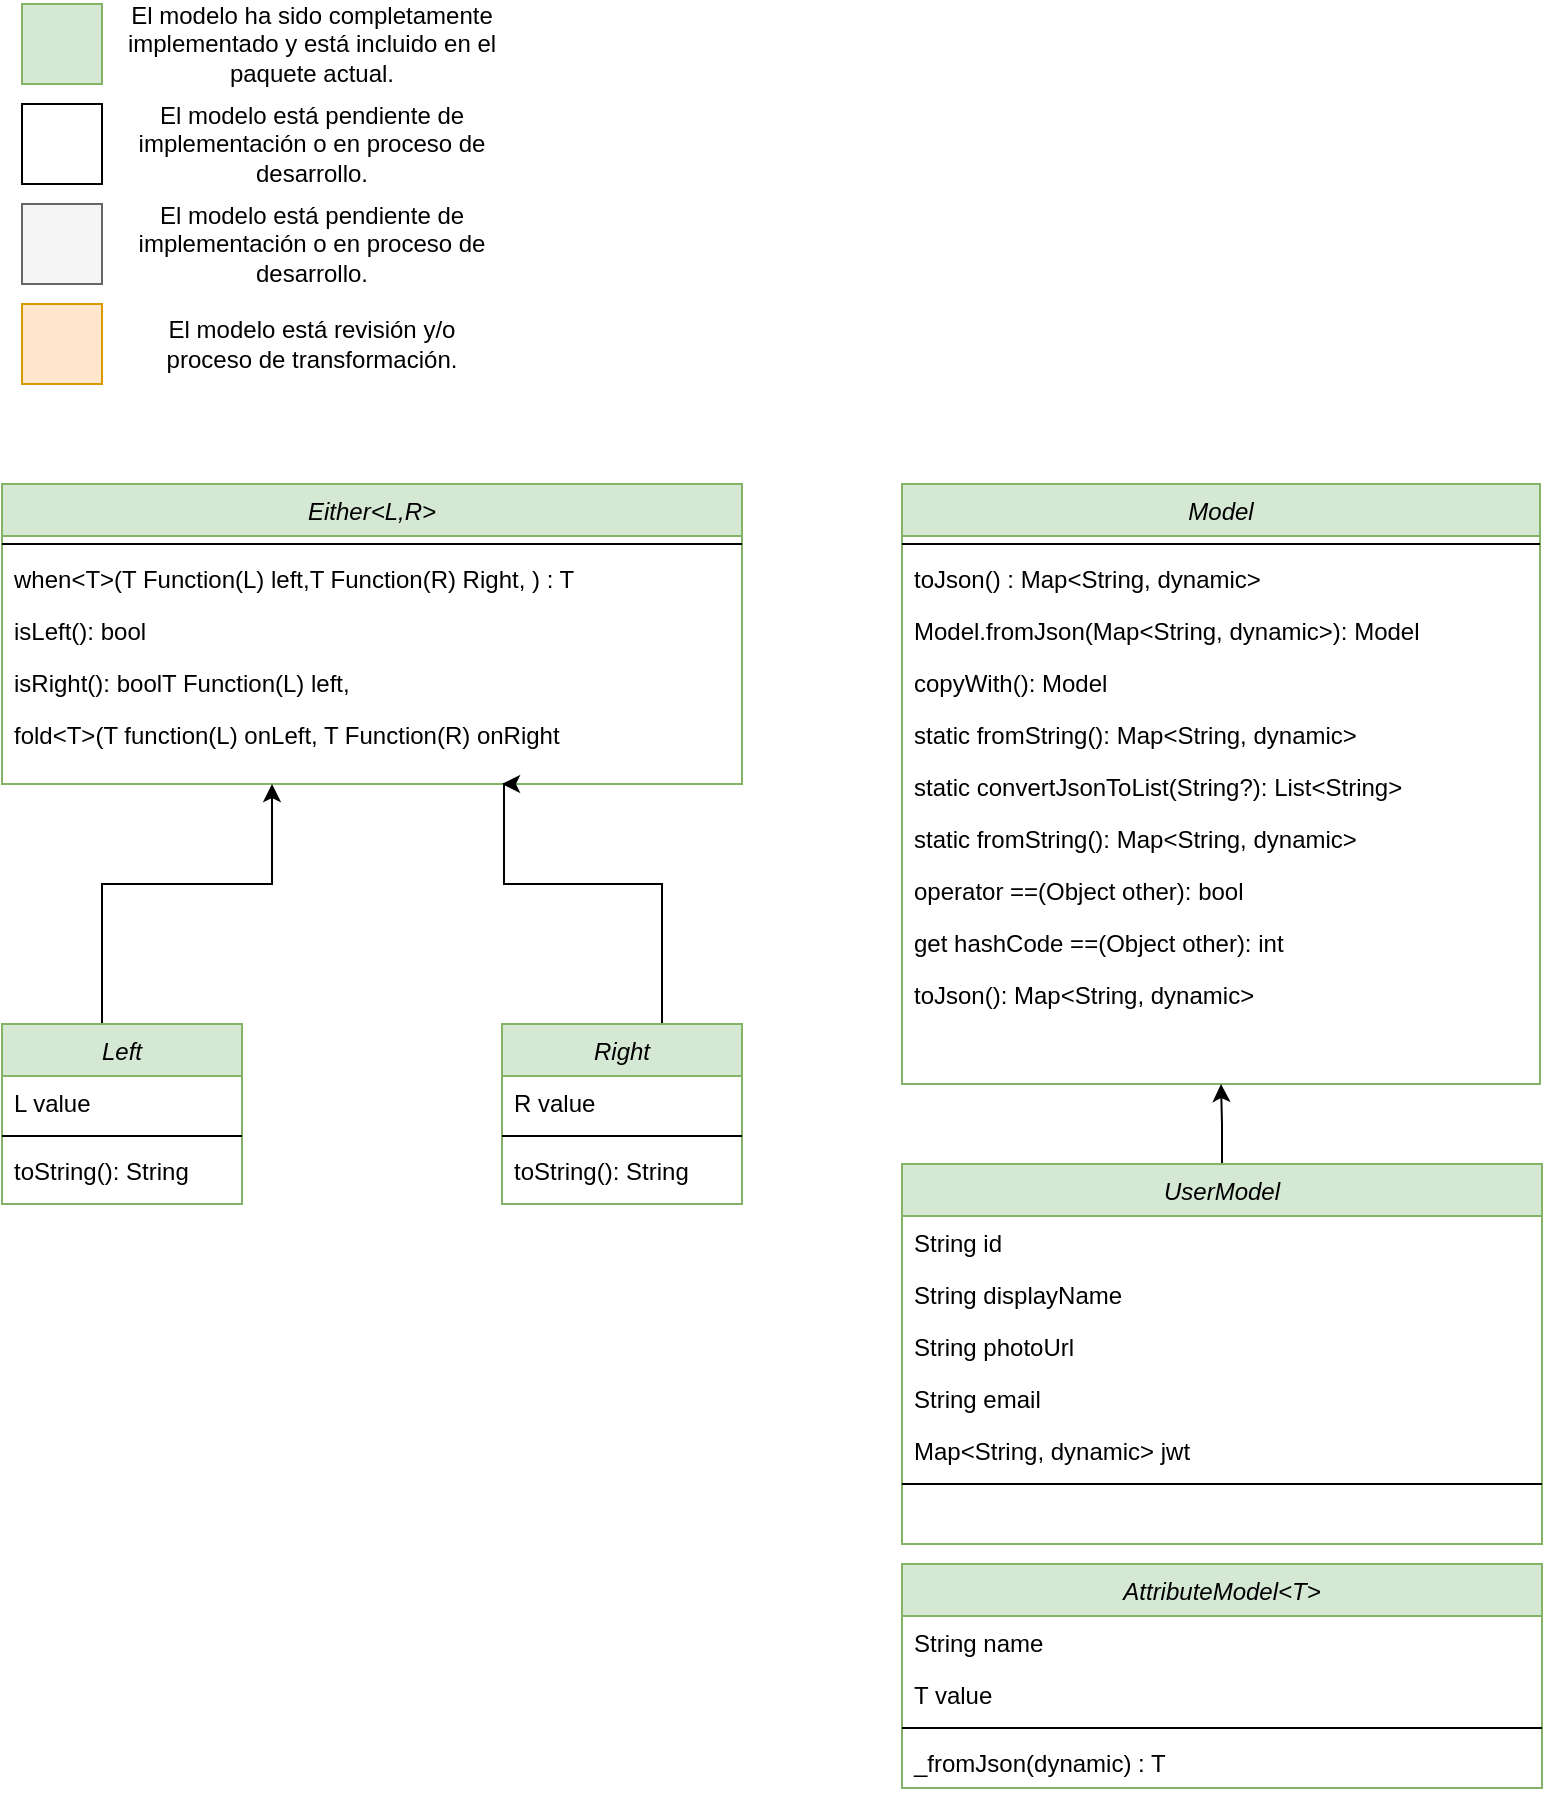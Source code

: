 <mxfile version="24.7.5" pages="12">
  <diagram id="C5RBs43oDa-KdzZeNtuy" name="BaseModels">
    <mxGraphModel dx="1621" dy="1734" grid="1" gridSize="10" guides="1" tooltips="1" connect="1" arrows="1" fold="1" page="1" pageScale="1" pageWidth="827" pageHeight="1169" math="0" shadow="0">
      <root>
        <mxCell id="WIyWlLk6GJQsqaUBKTNV-0" />
        <mxCell id="WIyWlLk6GJQsqaUBKTNV-1" parent="WIyWlLk6GJQsqaUBKTNV-0" />
        <mxCell id="BTCapyniLzDm-_wlMlrn-2" value="El modelo ha sido completamente implementado y está incluido en el paquete actual." style="text;html=1;align=center;verticalAlign=middle;whiteSpace=wrap;rounded=0;movable=0;resizable=0;rotatable=0;deletable=0;editable=0;locked=1;connectable=0;" parent="WIyWlLk6GJQsqaUBKTNV-1" vertex="1">
          <mxGeometry x="-740" y="-1120" width="190" height="40" as="geometry" />
        </mxCell>
        <mxCell id="BTCapyniLzDm-_wlMlrn-4" value="El modelo está pendiente de implementación o en proceso de desarrollo." style="text;html=1;align=center;verticalAlign=middle;whiteSpace=wrap;rounded=0;movable=0;resizable=0;rotatable=0;deletable=0;editable=0;locked=1;connectable=0;" parent="WIyWlLk6GJQsqaUBKTNV-1" vertex="1">
          <mxGeometry x="-740" y="-1070" width="190" height="40" as="geometry" />
        </mxCell>
        <mxCell id="BTCapyniLzDm-_wlMlrn-5" value="El modelo está pendiente de implementación o en proceso de desarrollo." style="text;html=1;align=center;verticalAlign=middle;whiteSpace=wrap;rounded=0;movable=0;resizable=0;rotatable=0;deletable=0;editable=0;locked=1;connectable=0;" parent="WIyWlLk6GJQsqaUBKTNV-1" vertex="1">
          <mxGeometry x="-740" y="-1020" width="190" height="40" as="geometry" />
        </mxCell>
        <mxCell id="BTCapyniLzDm-_wlMlrn-8" value="El modelo está revisión y/o proceso de transformación." style="text;html=1;align=center;verticalAlign=middle;whiteSpace=wrap;rounded=0;movable=0;resizable=0;rotatable=0;deletable=0;editable=0;locked=1;connectable=0;" parent="WIyWlLk6GJQsqaUBKTNV-1" vertex="1">
          <mxGeometry x="-740" y="-970" width="190" height="40" as="geometry" />
        </mxCell>
        <mxCell id="BTCapyniLzDm-_wlMlrn-9" value="Model" style="swimlane;fontStyle=2;align=center;verticalAlign=top;childLayout=stackLayout;horizontal=1;startSize=26;horizontalStack=0;resizeParent=1;resizeLast=0;collapsible=1;marginBottom=0;rounded=0;shadow=0;strokeWidth=1;fillColor=#d5e8d4;strokeColor=#82b366;movable=0;resizable=0;rotatable=0;deletable=0;editable=0;locked=1;connectable=0;" parent="WIyWlLk6GJQsqaUBKTNV-1" vertex="1">
          <mxGeometry x="-350" y="-880" width="319" height="300" as="geometry">
            <mxRectangle x="230" y="140" width="160" height="26" as="alternateBounds" />
          </mxGeometry>
        </mxCell>
        <mxCell id="BTCapyniLzDm-_wlMlrn-10" value="" style="line;html=1;strokeWidth=1;align=left;verticalAlign=middle;spacingTop=-1;spacingLeft=3;spacingRight=3;rotatable=0;labelPosition=right;points=[];portConstraint=eastwest;" parent="BTCapyniLzDm-_wlMlrn-9" vertex="1">
          <mxGeometry y="26" width="319" height="8" as="geometry" />
        </mxCell>
        <mxCell id="BTCapyniLzDm-_wlMlrn-11" value="toJson() : Map&lt;String, dynamic&gt;" style="text;align=left;verticalAlign=top;spacingLeft=4;spacingRight=4;overflow=hidden;rotatable=0;points=[[0,0.5],[1,0.5]];portConstraint=eastwest;" parent="BTCapyniLzDm-_wlMlrn-9" vertex="1">
          <mxGeometry y="34" width="319" height="26" as="geometry" />
        </mxCell>
        <mxCell id="BTCapyniLzDm-_wlMlrn-12" value="Model.fromJson(Map&lt;String, dynamic&gt;): Model " style="text;align=left;verticalAlign=top;spacingLeft=4;spacingRight=4;overflow=hidden;rotatable=0;points=[[0,0.5],[1,0.5]];portConstraint=eastwest;" parent="BTCapyniLzDm-_wlMlrn-9" vertex="1">
          <mxGeometry y="60" width="319" height="26" as="geometry" />
        </mxCell>
        <mxCell id="BTCapyniLzDm-_wlMlrn-13" value="copyWith(): Model " style="text;align=left;verticalAlign=top;spacingLeft=4;spacingRight=4;overflow=hidden;rotatable=0;points=[[0,0.5],[1,0.5]];portConstraint=eastwest;" parent="BTCapyniLzDm-_wlMlrn-9" vertex="1">
          <mxGeometry y="86" width="319" height="26" as="geometry" />
        </mxCell>
        <mxCell id="BTCapyniLzDm-_wlMlrn-14" value="static fromString(): Map&lt;String, dynamic&gt; " style="text;align=left;verticalAlign=top;spacingLeft=4;spacingRight=4;overflow=hidden;rotatable=0;points=[[0,0.5],[1,0.5]];portConstraint=eastwest;" parent="BTCapyniLzDm-_wlMlrn-9" vertex="1">
          <mxGeometry y="112" width="319" height="26" as="geometry" />
        </mxCell>
        <mxCell id="BTCapyniLzDm-_wlMlrn-15" value="static convertJsonToList(String?): List&lt;String&gt;" style="text;align=left;verticalAlign=top;spacingLeft=4;spacingRight=4;overflow=hidden;rotatable=0;points=[[0,0.5],[1,0.5]];portConstraint=eastwest;" parent="BTCapyniLzDm-_wlMlrn-9" vertex="1">
          <mxGeometry y="138" width="319" height="26" as="geometry" />
        </mxCell>
        <mxCell id="BTCapyniLzDm-_wlMlrn-16" value="static fromString(): Map&lt;String, dynamic&gt; " style="text;align=left;verticalAlign=top;spacingLeft=4;spacingRight=4;overflow=hidden;rotatable=0;points=[[0,0.5],[1,0.5]];portConstraint=eastwest;" parent="BTCapyniLzDm-_wlMlrn-9" vertex="1">
          <mxGeometry y="164" width="319" height="26" as="geometry" />
        </mxCell>
        <mxCell id="BTCapyniLzDm-_wlMlrn-17" value="operator ==(Object other): bool" style="text;align=left;verticalAlign=top;spacingLeft=4;spacingRight=4;overflow=hidden;rotatable=0;points=[[0,0.5],[1,0.5]];portConstraint=eastwest;" parent="BTCapyniLzDm-_wlMlrn-9" vertex="1">
          <mxGeometry y="190" width="319" height="26" as="geometry" />
        </mxCell>
        <mxCell id="BTCapyniLzDm-_wlMlrn-18" value="get hashCode ==(Object other): int" style="text;align=left;verticalAlign=top;spacingLeft=4;spacingRight=4;overflow=hidden;rotatable=0;points=[[0,0.5],[1,0.5]];portConstraint=eastwest;" parent="BTCapyniLzDm-_wlMlrn-9" vertex="1">
          <mxGeometry y="216" width="319" height="26" as="geometry" />
        </mxCell>
        <mxCell id="BTCapyniLzDm-_wlMlrn-19" value="toJson(): Map&lt;String, dynamic&gt;" style="text;align=left;verticalAlign=top;spacingLeft=4;spacingRight=4;overflow=hidden;rotatable=0;points=[[0,0.5],[1,0.5]];portConstraint=eastwest;" parent="BTCapyniLzDm-_wlMlrn-9" vertex="1">
          <mxGeometry y="242" width="319" height="26" as="geometry" />
        </mxCell>
        <mxCell id="BTCapyniLzDm-_wlMlrn-0" value="" style="rounded=0;whiteSpace=wrap;html=1;fillColor=#d5e8d4;strokeColor=#82b366;movable=0;resizable=0;rotatable=0;deletable=0;editable=0;locked=1;connectable=0;" parent="WIyWlLk6GJQsqaUBKTNV-1" vertex="1">
          <mxGeometry x="-790" y="-1120" width="40" height="40" as="geometry" />
        </mxCell>
        <mxCell id="BTCapyniLzDm-_wlMlrn-3" value="" style="rounded=0;whiteSpace=wrap;html=1;movable=0;resizable=0;rotatable=0;deletable=0;editable=0;locked=1;connectable=0;" parent="WIyWlLk6GJQsqaUBKTNV-1" vertex="1">
          <mxGeometry x="-790" y="-1070" width="40" height="40" as="geometry" />
        </mxCell>
        <mxCell id="BTCapyniLzDm-_wlMlrn-6" value="" style="rounded=0;whiteSpace=wrap;html=1;fillColor=#f5f5f5;fontColor=#333333;strokeColor=#666666;movable=0;resizable=0;rotatable=0;deletable=0;editable=0;locked=1;connectable=0;" parent="WIyWlLk6GJQsqaUBKTNV-1" vertex="1">
          <mxGeometry x="-790" y="-1020" width="40" height="40" as="geometry" />
        </mxCell>
        <mxCell id="BTCapyniLzDm-_wlMlrn-7" value="" style="rounded=0;whiteSpace=wrap;html=1;fillColor=#ffe6cc;strokeColor=#d79b00;movable=0;resizable=0;rotatable=0;deletable=0;editable=0;locked=1;connectable=0;" parent="WIyWlLk6GJQsqaUBKTNV-1" vertex="1">
          <mxGeometry x="-790" y="-970" width="40" height="40" as="geometry" />
        </mxCell>
        <mxCell id="9iqhP0703fjl0xVpgzUV-0" style="edgeStyle=orthogonalEdgeStyle;rounded=0;orthogonalLoop=1;jettySize=auto;html=1;entryX=0.5;entryY=1;entryDx=0;entryDy=0;" parent="WIyWlLk6GJQsqaUBKTNV-1" source="BTCapyniLzDm-_wlMlrn-20" target="BTCapyniLzDm-_wlMlrn-9" edge="1">
          <mxGeometry relative="1" as="geometry" />
        </mxCell>
        <mxCell id="BTCapyniLzDm-_wlMlrn-20" value="UserModel" style="swimlane;fontStyle=2;align=center;verticalAlign=top;childLayout=stackLayout;horizontal=1;startSize=26;horizontalStack=0;resizeParent=1;resizeLast=0;collapsible=1;marginBottom=0;rounded=0;shadow=0;strokeWidth=1;fillColor=#d5e8d4;strokeColor=#82b366;movable=0;resizable=0;rotatable=0;deletable=0;editable=0;locked=1;connectable=0;" parent="WIyWlLk6GJQsqaUBKTNV-1" vertex="1">
          <mxGeometry x="-350" y="-540" width="320" height="190" as="geometry">
            <mxRectangle x="230" y="140" width="160" height="26" as="alternateBounds" />
          </mxGeometry>
        </mxCell>
        <mxCell id="BTCapyniLzDm-_wlMlrn-21" value="String id" style="text;align=left;verticalAlign=top;spacingLeft=4;spacingRight=4;overflow=hidden;rotatable=0;points=[[0,0.5],[1,0.5]];portConstraint=eastwest;" parent="BTCapyniLzDm-_wlMlrn-20" vertex="1">
          <mxGeometry y="26" width="320" height="26" as="geometry" />
        </mxCell>
        <mxCell id="BTCapyniLzDm-_wlMlrn-22" value="String displayName" style="text;align=left;verticalAlign=top;spacingLeft=4;spacingRight=4;overflow=hidden;rotatable=0;points=[[0,0.5],[1,0.5]];portConstraint=eastwest;" parent="BTCapyniLzDm-_wlMlrn-20" vertex="1">
          <mxGeometry y="52" width="320" height="26" as="geometry" />
        </mxCell>
        <mxCell id="BTCapyniLzDm-_wlMlrn-23" value="String photoUrl" style="text;align=left;verticalAlign=top;spacingLeft=4;spacingRight=4;overflow=hidden;rotatable=0;points=[[0,0.5],[1,0.5]];portConstraint=eastwest;" parent="BTCapyniLzDm-_wlMlrn-20" vertex="1">
          <mxGeometry y="78" width="320" height="26" as="geometry" />
        </mxCell>
        <mxCell id="BTCapyniLzDm-_wlMlrn-24" value="String email" style="text;align=left;verticalAlign=top;spacingLeft=4;spacingRight=4;overflow=hidden;rotatable=0;points=[[0,0.5],[1,0.5]];portConstraint=eastwest;" parent="BTCapyniLzDm-_wlMlrn-20" vertex="1">
          <mxGeometry y="104" width="320" height="26" as="geometry" />
        </mxCell>
        <mxCell id="BTCapyniLzDm-_wlMlrn-25" value="Map&lt;String, dynamic&gt; jwt" style="text;align=left;verticalAlign=top;spacingLeft=4;spacingRight=4;overflow=hidden;rotatable=0;points=[[0,0.5],[1,0.5]];portConstraint=eastwest;" parent="BTCapyniLzDm-_wlMlrn-20" vertex="1">
          <mxGeometry y="130" width="320" height="26" as="geometry" />
        </mxCell>
        <mxCell id="BTCapyniLzDm-_wlMlrn-26" value="" style="line;html=1;strokeWidth=1;align=left;verticalAlign=middle;spacingTop=-1;spacingLeft=3;spacingRight=3;rotatable=0;labelPosition=right;points=[];portConstraint=eastwest;" parent="BTCapyniLzDm-_wlMlrn-20" vertex="1">
          <mxGeometry y="156" width="320" height="8" as="geometry" />
        </mxCell>
        <mxCell id="BTCapyniLzDm-_wlMlrn-28" value="AttributeModel&lt;T&gt;" style="swimlane;fontStyle=2;align=center;verticalAlign=top;childLayout=stackLayout;horizontal=1;startSize=26;horizontalStack=0;resizeParent=1;resizeLast=0;collapsible=1;marginBottom=0;rounded=0;shadow=0;strokeWidth=1;fillColor=#d5e8d4;strokeColor=#82b366;movable=0;resizable=0;rotatable=0;deletable=0;editable=0;locked=1;connectable=0;" parent="WIyWlLk6GJQsqaUBKTNV-1" vertex="1">
          <mxGeometry x="-350" y="-340" width="320" height="112" as="geometry">
            <mxRectangle x="230" y="140" width="160" height="26" as="alternateBounds" />
          </mxGeometry>
        </mxCell>
        <mxCell id="BTCapyniLzDm-_wlMlrn-29" value="String name" style="text;align=left;verticalAlign=top;spacingLeft=4;spacingRight=4;overflow=hidden;rotatable=0;points=[[0,0.5],[1,0.5]];portConstraint=eastwest;" parent="BTCapyniLzDm-_wlMlrn-28" vertex="1">
          <mxGeometry y="26" width="320" height="26" as="geometry" />
        </mxCell>
        <mxCell id="BTCapyniLzDm-_wlMlrn-30" value="T value" style="text;align=left;verticalAlign=top;spacingLeft=4;spacingRight=4;overflow=hidden;rotatable=0;points=[[0,0.5],[1,0.5]];portConstraint=eastwest;" parent="BTCapyniLzDm-_wlMlrn-28" vertex="1">
          <mxGeometry y="52" width="320" height="26" as="geometry" />
        </mxCell>
        <mxCell id="BTCapyniLzDm-_wlMlrn-31" value="" style="line;html=1;strokeWidth=1;align=left;verticalAlign=middle;spacingTop=-1;spacingLeft=3;spacingRight=3;rotatable=0;labelPosition=right;points=[];portConstraint=eastwest;" parent="BTCapyniLzDm-_wlMlrn-28" vertex="1">
          <mxGeometry y="78" width="320" height="8" as="geometry" />
        </mxCell>
        <mxCell id="BTCapyniLzDm-_wlMlrn-32" value="_fromJson(dynamic) : T" style="text;align=left;verticalAlign=top;spacingLeft=4;spacingRight=4;overflow=hidden;rotatable=0;points=[[0,0.5],[1,0.5]];portConstraint=eastwest;" parent="BTCapyniLzDm-_wlMlrn-28" vertex="1">
          <mxGeometry y="86" width="320" height="26" as="geometry" />
        </mxCell>
        <mxCell id="BTCapyniLzDm-_wlMlrn-34" value="" style="group;movable=0;resizable=0;rotatable=0;deletable=0;editable=0;locked=1;connectable=0;" parent="WIyWlLk6GJQsqaUBKTNV-1" vertex="1" connectable="0">
          <mxGeometry x="-800" y="-880" width="370" height="360" as="geometry" />
        </mxCell>
        <mxCell id="BTCapyniLzDm-_wlMlrn-35" value="Either&lt;L,R&gt;" style="swimlane;fontStyle=2;align=center;verticalAlign=top;childLayout=stackLayout;horizontal=1;startSize=26;horizontalStack=0;resizeParent=1;resizeLast=0;collapsible=1;marginBottom=0;rounded=0;shadow=0;strokeWidth=1;fillColor=#d5e8d4;strokeColor=#82b366;movable=0;resizable=0;rotatable=0;deletable=0;editable=0;locked=1;connectable=0;" parent="BTCapyniLzDm-_wlMlrn-34" vertex="1">
          <mxGeometry width="370" height="150" as="geometry">
            <mxRectangle x="230" y="140" width="160" height="26" as="alternateBounds" />
          </mxGeometry>
        </mxCell>
        <mxCell id="BTCapyniLzDm-_wlMlrn-36" value="" style="line;html=1;strokeWidth=1;align=left;verticalAlign=middle;spacingTop=-1;spacingLeft=3;spacingRight=3;rotatable=0;labelPosition=right;points=[];portConstraint=eastwest;movable=0;resizable=0;deletable=0;editable=0;locked=1;connectable=0;" parent="BTCapyniLzDm-_wlMlrn-35" vertex="1">
          <mxGeometry y="26" width="370" height="8" as="geometry" />
        </mxCell>
        <mxCell id="BTCapyniLzDm-_wlMlrn-37" value="when&lt;T&gt;(T Function(L) left,T Function(R) Right, ) : T" style="text;align=left;verticalAlign=top;spacingLeft=4;spacingRight=4;overflow=hidden;rotatable=0;points=[[0,0.5],[1,0.5]];portConstraint=eastwest;movable=0;resizable=0;deletable=0;editable=0;locked=1;connectable=0;" parent="BTCapyniLzDm-_wlMlrn-35" vertex="1">
          <mxGeometry y="34" width="370" height="26" as="geometry" />
        </mxCell>
        <mxCell id="BTCapyniLzDm-_wlMlrn-38" value="isLeft(): bool" style="text;align=left;verticalAlign=top;spacingLeft=4;spacingRight=4;overflow=hidden;rotatable=0;points=[[0,0.5],[1,0.5]];portConstraint=eastwest;movable=0;resizable=0;deletable=0;editable=0;locked=1;connectable=0;" parent="BTCapyniLzDm-_wlMlrn-35" vertex="1">
          <mxGeometry y="60" width="370" height="26" as="geometry" />
        </mxCell>
        <mxCell id="BTCapyniLzDm-_wlMlrn-39" value="isRight(): boolT Function(L) left, " style="text;align=left;verticalAlign=top;spacingLeft=4;spacingRight=4;overflow=hidden;rotatable=0;points=[[0,0.5],[1,0.5]];portConstraint=eastwest;movable=0;resizable=0;deletable=0;editable=0;locked=1;connectable=0;" parent="BTCapyniLzDm-_wlMlrn-35" vertex="1">
          <mxGeometry y="86" width="370" height="26" as="geometry" />
        </mxCell>
        <mxCell id="BTCapyniLzDm-_wlMlrn-40" value="fold&lt;T&gt;(T function(L) onLeft, T Function(R) onRight" style="text;align=left;verticalAlign=top;spacingLeft=4;spacingRight=4;overflow=hidden;rotatable=0;points=[[0,0.5],[1,0.5]];portConstraint=eastwest;movable=0;resizable=0;deletable=0;editable=0;locked=1;connectable=0;" parent="BTCapyniLzDm-_wlMlrn-35" vertex="1">
          <mxGeometry y="112" width="370" height="26" as="geometry" />
        </mxCell>
        <mxCell id="BTCapyniLzDm-_wlMlrn-41" style="edgeStyle=orthogonalEdgeStyle;rounded=0;orthogonalLoop=1;jettySize=auto;html=1;" parent="BTCapyniLzDm-_wlMlrn-34" edge="1">
          <mxGeometry relative="1" as="geometry">
            <mxPoint x="197.333" y="300" as="targetPoint" />
          </mxGeometry>
        </mxCell>
        <mxCell id="BTCapyniLzDm-_wlMlrn-42" style="edgeStyle=orthogonalEdgeStyle;rounded=0;orthogonalLoop=1;jettySize=auto;html=1;movable=0;resizable=0;rotatable=0;deletable=0;editable=0;locked=1;connectable=0;" parent="BTCapyniLzDm-_wlMlrn-34" source="BTCapyniLzDm-_wlMlrn-43" edge="1">
          <mxGeometry relative="1" as="geometry">
            <mxPoint x="135" y="150" as="targetPoint" />
            <Array as="points">
              <mxPoint x="50" y="200" />
              <mxPoint x="135" y="200" />
            </Array>
          </mxGeometry>
        </mxCell>
        <mxCell id="BTCapyniLzDm-_wlMlrn-43" value="Left" style="swimlane;fontStyle=2;align=center;verticalAlign=top;childLayout=stackLayout;horizontal=1;startSize=26;horizontalStack=0;resizeParent=1;resizeLast=0;collapsible=1;marginBottom=0;rounded=0;shadow=0;strokeWidth=1;fillColor=#d5e8d4;strokeColor=#82b366;movable=0;resizable=0;rotatable=0;deletable=0;editable=0;locked=1;connectable=0;" parent="BTCapyniLzDm-_wlMlrn-34" vertex="1">
          <mxGeometry y="270" width="120" height="90" as="geometry">
            <mxRectangle x="230" y="140" width="160" height="26" as="alternateBounds" />
          </mxGeometry>
        </mxCell>
        <mxCell id="BTCapyniLzDm-_wlMlrn-44" value="L value" style="text;align=left;verticalAlign=top;spacingLeft=4;spacingRight=4;overflow=hidden;rotatable=0;points=[[0,0.5],[1,0.5]];portConstraint=eastwest;movable=0;resizable=0;deletable=0;editable=0;locked=1;connectable=0;" parent="BTCapyniLzDm-_wlMlrn-43" vertex="1">
          <mxGeometry y="26" width="120" height="26" as="geometry" />
        </mxCell>
        <mxCell id="BTCapyniLzDm-_wlMlrn-45" value="" style="line;html=1;strokeWidth=1;align=left;verticalAlign=middle;spacingTop=-1;spacingLeft=3;spacingRight=3;rotatable=0;labelPosition=right;points=[];portConstraint=eastwest;movable=0;resizable=0;deletable=0;editable=0;locked=1;connectable=0;" parent="BTCapyniLzDm-_wlMlrn-43" vertex="1">
          <mxGeometry y="52" width="120" height="8" as="geometry" />
        </mxCell>
        <mxCell id="BTCapyniLzDm-_wlMlrn-46" value="toString(): String" style="text;align=left;verticalAlign=top;spacingLeft=4;spacingRight=4;overflow=hidden;rotatable=0;points=[[0,0.5],[1,0.5]];portConstraint=eastwest;movable=0;resizable=0;deletable=0;editable=0;locked=1;connectable=0;" parent="BTCapyniLzDm-_wlMlrn-43" vertex="1">
          <mxGeometry y="60" width="120" height="26" as="geometry" />
        </mxCell>
        <mxCell id="BTCapyniLzDm-_wlMlrn-47" style="edgeStyle=orthogonalEdgeStyle;rounded=0;orthogonalLoop=1;jettySize=auto;html=1;movable=0;resizable=0;rotatable=0;deletable=0;editable=0;locked=1;connectable=0;" parent="BTCapyniLzDm-_wlMlrn-34" source="BTCapyniLzDm-_wlMlrn-48" edge="1">
          <mxGeometry relative="1" as="geometry">
            <mxPoint x="250" y="150" as="targetPoint" />
            <Array as="points">
              <mxPoint x="330" y="200" />
              <mxPoint x="251" y="200" />
              <mxPoint x="251" y="150" />
            </Array>
          </mxGeometry>
        </mxCell>
        <mxCell id="BTCapyniLzDm-_wlMlrn-48" value="Right" style="swimlane;fontStyle=2;align=center;verticalAlign=top;childLayout=stackLayout;horizontal=1;startSize=26;horizontalStack=0;resizeParent=1;resizeLast=0;collapsible=1;marginBottom=0;rounded=0;shadow=0;strokeWidth=1;fillColor=#d5e8d4;strokeColor=#82b366;movable=0;resizable=0;rotatable=0;deletable=0;editable=0;locked=1;connectable=0;" parent="BTCapyniLzDm-_wlMlrn-34" vertex="1">
          <mxGeometry x="250" y="270" width="120" height="90" as="geometry">
            <mxRectangle x="230" y="140" width="160" height="26" as="alternateBounds" />
          </mxGeometry>
        </mxCell>
        <mxCell id="BTCapyniLzDm-_wlMlrn-49" value="R value" style="text;align=left;verticalAlign=top;spacingLeft=4;spacingRight=4;overflow=hidden;rotatable=0;points=[[0,0.5],[1,0.5]];portConstraint=eastwest;movable=0;resizable=0;deletable=0;editable=0;locked=1;connectable=0;" parent="BTCapyniLzDm-_wlMlrn-48" vertex="1">
          <mxGeometry y="26" width="120" height="26" as="geometry" />
        </mxCell>
        <mxCell id="BTCapyniLzDm-_wlMlrn-50" value="" style="line;html=1;strokeWidth=1;align=left;verticalAlign=middle;spacingTop=-1;spacingLeft=3;spacingRight=3;rotatable=0;labelPosition=right;points=[];portConstraint=eastwest;movable=0;resizable=0;deletable=0;editable=0;locked=1;connectable=0;" parent="BTCapyniLzDm-_wlMlrn-48" vertex="1">
          <mxGeometry y="52" width="120" height="8" as="geometry" />
        </mxCell>
        <mxCell id="BTCapyniLzDm-_wlMlrn-51" value="toString(): String" style="text;align=left;verticalAlign=top;spacingLeft=4;spacingRight=4;overflow=hidden;rotatable=0;points=[[0,0.5],[1,0.5]];portConstraint=eastwest;movable=0;resizable=0;deletable=0;editable=0;locked=1;connectable=0;" parent="BTCapyniLzDm-_wlMlrn-48" vertex="1">
          <mxGeometry y="60" width="120" height="26" as="geometry" />
        </mxCell>
      </root>
    </mxGraphModel>
  </diagram>
  <diagram id="XTJdgNjwmrC1IrEedF7c" name="Navigator">
    <mxGraphModel dx="794" dy="565" grid="1" gridSize="10" guides="1" tooltips="1" connect="1" arrows="1" fold="1" page="1" pageScale="1" pageWidth="827" pageHeight="1169" math="0" shadow="0">
      <root>
        <mxCell id="0" />
        <mxCell id="1" parent="0" />
        <mxCell id="OGurJNOBWyXoY8DdYhrD-13" style="edgeStyle=orthogonalEdgeStyle;rounded=0;orthogonalLoop=1;jettySize=auto;html=1;entryX=0.5;entryY=0;entryDx=0;entryDy=0;" parent="1" source="OGurJNOBWyXoY8DdYhrD-1" target="OGurJNOBWyXoY8DdYhrD-7" edge="1">
          <mxGeometry relative="1" as="geometry" />
        </mxCell>
        <mxCell id="OGurJNOBWyXoY8DdYhrD-1" value="ChangeNotifier" style="swimlane;fontStyle=1;align=center;verticalAlign=top;childLayout=stackLayout;horizontal=1;startSize=26;horizontalStack=0;resizeParent=1;resizeParentMax=0;resizeLast=0;collapsible=1;marginBottom=0;whiteSpace=wrap;html=1;" parent="1" vertex="1">
          <mxGeometry x="320" y="130" width="200" height="86" as="geometry" />
        </mxCell>
        <mxCell id="OGurJNOBWyXoY8DdYhrD-6" value="Flutter famework" style="text;html=1;align=left;verticalAlign=middle;resizable=0;points=[];autosize=1;strokeColor=none;fillColor=none;" parent="OGurJNOBWyXoY8DdYhrD-1" vertex="1">
          <mxGeometry y="26" width="200" height="30" as="geometry" />
        </mxCell>
        <mxCell id="OGurJNOBWyXoY8DdYhrD-3" value="" style="line;strokeWidth=1;fillColor=none;align=left;verticalAlign=middle;spacingTop=-1;spacingLeft=3;spacingRight=3;rotatable=0;labelPosition=right;points=[];portConstraint=eastwest;strokeColor=inherit;" parent="OGurJNOBWyXoY8DdYhrD-1" vertex="1">
          <mxGeometry y="56" width="200" height="4" as="geometry" />
        </mxCell>
        <mxCell id="OGurJNOBWyXoY8DdYhrD-4" value="Flutter framework" style="text;strokeColor=none;fillColor=none;align=left;verticalAlign=top;spacingLeft=4;spacingRight=4;overflow=hidden;rotatable=0;points=[[0,0.5],[1,0.5]];portConstraint=eastwest;whiteSpace=wrap;html=1;" parent="OGurJNOBWyXoY8DdYhrD-1" vertex="1">
          <mxGeometry y="60" width="200" height="26" as="geometry" />
        </mxCell>
        <mxCell id="OGurJNOBWyXoY8DdYhrD-7" value="PageManager" style="swimlane;fontStyle=1;align=center;verticalAlign=top;childLayout=stackLayout;horizontal=1;startSize=26;horizontalStack=0;resizeParent=1;resizeParentMax=0;resizeLast=0;collapsible=1;marginBottom=0;whiteSpace=wrap;html=1;" parent="1" vertex="1">
          <mxGeometry x="40" y="310" width="760" height="294" as="geometry" />
        </mxCell>
        <mxCell id="OGurJNOBWyXoY8DdYhrD-8" value="- _page404Widget: Widget (Flutter framework)" style="text;strokeColor=none;fillColor=none;align=left;verticalAlign=top;spacingLeft=4;spacingRight=4;overflow=hidden;rotatable=0;points=[[0,0.5],[1,0.5]];portConstraint=eastwest;whiteSpace=wrap;html=1;" parent="OGurJNOBWyXoY8DdYhrD-7" vertex="1">
          <mxGeometry y="26" width="760" height="26" as="geometry" />
        </mxCell>
        <mxCell id="OGurJNOBWyXoY8DdYhrD-15" value="- _onBoardingPage: Widget (Flutter framework)" style="text;strokeColor=none;fillColor=none;align=left;verticalAlign=top;spacingLeft=4;spacingRight=4;overflow=hidden;rotatable=0;points=[[0,0.5],[1,0.5]];portConstraint=eastwest;whiteSpace=wrap;html=1;" parent="OGurJNOBWyXoY8DdYhrD-7" vertex="1">
          <mxGeometry y="52" width="760" height="26" as="geometry" />
        </mxCell>
        <mxCell id="OGurJNOBWyXoY8DdYhrD-9" value="" style="line;strokeWidth=1;fillColor=none;align=left;verticalAlign=middle;spacingTop=-1;spacingLeft=3;spacingRight=3;rotatable=0;labelPosition=right;points=[];portConstraint=eastwest;strokeColor=inherit;" parent="OGurJNOBWyXoY8DdYhrD-7" vertex="1">
          <mxGeometry y="78" width="760" height="8" as="geometry" />
        </mxCell>
        <mxCell id="OGurJNOBWyXoY8DdYhrD-10" value="+ PageManager.fromRouteInformation(this.routeInformation, PageManager): FactoryConstructor" style="text;strokeColor=none;fillColor=none;align=left;verticalAlign=top;spacingLeft=4;spacingRight=4;overflow=hidden;rotatable=0;points=[[0,0.5],[1,0.5]];portConstraint=eastwest;whiteSpace=wrap;html=1;" parent="OGurJNOBWyXoY8DdYhrD-7" vertex="1">
          <mxGeometry y="86" width="760" height="26" as="geometry" />
        </mxCell>
        <mxCell id="OGurJNOBWyXoY8DdYhrD-14" value="+ PageManager(): FactoryConstructor" style="text;strokeColor=none;fillColor=none;align=left;verticalAlign=top;spacingLeft=4;spacingRight=4;overflow=hidden;rotatable=0;points=[[0,0.5],[1,0.5]];portConstraint=eastwest;whiteSpace=wrap;html=1;" parent="OGurJNOBWyXoY8DdYhrD-7" vertex="1">
          <mxGeometry y="112" width="760" height="26" as="geometry" />
        </mxCell>
        <mxCell id="OGurJNOBWyXoY8DdYhrD-16" value="+ page404Widget get: _page404Widget" style="text;strokeColor=none;fillColor=none;align=left;verticalAlign=top;spacingLeft=4;spacingRight=4;overflow=hidden;rotatable=0;points=[[0,0.5],[1,0.5]];portConstraint=eastwest;whiteSpace=wrap;html=1;" parent="OGurJNOBWyXoY8DdYhrD-7" vertex="1">
          <mxGeometry y="138" width="760" height="26" as="geometry" />
        </mxCell>
        <mxCell id="OGurJNOBWyXoY8DdYhrD-17" value="+ onBoarding get: _onBoardingPage" style="text;strokeColor=none;fillColor=none;align=left;verticalAlign=top;spacingLeft=4;spacingRight=4;overflow=hidden;rotatable=0;points=[[0,0.5],[1,0.5]];portConstraint=eastwest;whiteSpace=wrap;html=1;" parent="OGurJNOBWyXoY8DdYhrD-7" vertex="1">
          <mxGeometry y="164" width="760" height="26" as="geometry" />
        </mxCell>
        <mxCell id="OGurJNOBWyXoY8DdYhrD-18" value="+ update(): void" style="text;strokeColor=none;fillColor=none;align=left;verticalAlign=top;spacingLeft=4;spacingRight=4;overflow=hidden;rotatable=0;points=[[0,0.5],[1,0.5]];portConstraint=eastwest;whiteSpace=wrap;html=1;" parent="OGurJNOBWyXoY8DdYhrD-7" vertex="1">
          <mxGeometry y="190" width="760" height="26" as="geometry" />
        </mxCell>
        <mxCell id="OGurJNOBWyXoY8DdYhrD-19" value="+ removePageFromRoute(String): void" style="text;strokeColor=none;fillColor=none;align=left;verticalAlign=top;spacingLeft=4;spacingRight=4;overflow=hidden;rotatable=0;points=[[0,0.5],[1,0.5]];portConstraint=eastwest;whiteSpace=wrap;html=1;" parent="OGurJNOBWyXoY8DdYhrD-7" vertex="1">
          <mxGeometry y="216" width="760" height="26" as="geometry" />
        </mxCell>
        <mxCell id="OGurJNOBWyXoY8DdYhrD-20" value="+ _removePageFromRoute(String): void" style="text;strokeColor=none;fillColor=none;align=left;verticalAlign=top;spacingLeft=4;spacingRight=4;overflow=hidden;rotatable=0;points=[[0,0.5],[1,0.5]];portConstraint=eastwest;whiteSpace=wrap;html=1;" parent="OGurJNOBWyXoY8DdYhrD-7" vertex="1">
          <mxGeometry y="242" width="760" height="26" as="geometry" />
        </mxCell>
        <mxCell id="OGurJNOBWyXoY8DdYhrD-21" value="+ setPageTitle(String, [int? color]): String" style="text;strokeColor=none;fillColor=none;align=left;verticalAlign=top;spacingLeft=4;spacingRight=4;overflow=hidden;rotatable=0;points=[[0,0.5],[1,0.5]];portConstraint=eastwest;whiteSpace=wrap;html=1;" parent="OGurJNOBWyXoY8DdYhrD-7" vertex="1">
          <mxGeometry y="268" width="760" height="26" as="geometry" />
        </mxCell>
        <mxCell id="gSjV2EcJ63BJn9IMhXtE-16" value="" style="edgeStyle=orthogonalEdgeStyle;rounded=0;orthogonalLoop=1;jettySize=auto;html=1;" parent="1" source="gSjV2EcJ63BJn9IMhXtE-5" target="gSjV2EcJ63BJn9IMhXtE-11" edge="1">
          <mxGeometry relative="1" as="geometry" />
        </mxCell>
        <mxCell id="gSjV2EcJ63BJn9IMhXtE-5" value="Page" style="swimlane;fontStyle=1;align=center;verticalAlign=top;childLayout=stackLayout;horizontal=1;startSize=26;horizontalStack=0;resizeParent=1;resizeParentMax=0;resizeLast=0;collapsible=1;marginBottom=0;whiteSpace=wrap;html=1;" parent="1" vertex="1">
          <mxGeometry x="40" y="156" width="160" height="112" as="geometry" />
        </mxCell>
        <mxCell id="gSjV2EcJ63BJn9IMhXtE-6" value="+ page: Widget" style="text;strokeColor=none;fillColor=none;align=left;verticalAlign=top;spacingLeft=4;spacingRight=4;overflow=hidden;rotatable=0;points=[[0,0.5],[1,0.5]];portConstraint=eastwest;whiteSpace=wrap;html=1;" parent="gSjV2EcJ63BJn9IMhXtE-5" vertex="1">
          <mxGeometry y="26" width="160" height="26" as="geometry" />
        </mxCell>
        <mxCell id="gSjV2EcJ63BJn9IMhXtE-9" value="+ title: String" style="text;strokeColor=none;fillColor=none;align=left;verticalAlign=top;spacingLeft=4;spacingRight=4;overflow=hidden;rotatable=0;points=[[0,0.5],[1,0.5]];portConstraint=eastwest;whiteSpace=wrap;html=1;" parent="gSjV2EcJ63BJn9IMhXtE-5" vertex="1">
          <mxGeometry y="52" width="160" height="26" as="geometry" />
        </mxCell>
        <mxCell id="gSjV2EcJ63BJn9IMhXtE-10" value="+ title: Route" style="text;strokeColor=none;fillColor=none;align=left;verticalAlign=top;spacingLeft=4;spacingRight=4;overflow=hidden;rotatable=0;points=[[0,0.5],[1,0.5]];portConstraint=eastwest;whiteSpace=wrap;html=1;" parent="gSjV2EcJ63BJn9IMhXtE-5" vertex="1">
          <mxGeometry y="78" width="160" height="26" as="geometry" />
        </mxCell>
        <mxCell id="gSjV2EcJ63BJn9IMhXtE-7" value="" style="line;strokeWidth=1;fillColor=none;align=left;verticalAlign=middle;spacingTop=-1;spacingLeft=3;spacingRight=3;rotatable=0;labelPosition=right;points=[];portConstraint=eastwest;strokeColor=inherit;" parent="gSjV2EcJ63BJn9IMhXtE-5" vertex="1">
          <mxGeometry y="104" width="160" height="8" as="geometry" />
        </mxCell>
        <mxCell id="gSjV2EcJ63BJn9IMhXtE-11" value="StatelessWidget FlutterfRAMEWORK)" style="swimlane;fontStyle=1;align=center;verticalAlign=top;childLayout=stackLayout;horizontal=1;startSize=26;horizontalStack=0;resizeParent=1;resizeParentMax=0;resizeLast=0;collapsible=1;marginBottom=0;whiteSpace=wrap;html=1;" parent="1" vertex="1">
          <mxGeometry x="40" y="36" width="280" height="34" as="geometry" />
        </mxCell>
      </root>
    </mxGraphModel>
  </diagram>
  <diagram id="cKlhAiJiMP-NX-3uu0Rz" name="Bloc">
    <mxGraphModel dx="2390" dy="1407" grid="1" gridSize="10" guides="1" tooltips="1" connect="1" arrows="1" fold="1" page="1" pageScale="1" pageWidth="827" pageHeight="1169" math="0" shadow="0">
      <root>
        <mxCell id="0" />
        <mxCell id="1" parent="0" />
        <mxCell id="rcfcT3Z_d5_y9H82ViNC-5" value="&lt;i&gt;Bloc&amp;lt;T&amp;gt;&lt;/i&gt;" style="swimlane;fontStyle=1;align=center;verticalAlign=top;childLayout=stackLayout;horizontal=1;startSize=26;horizontalStack=0;resizeParent=1;resizeParentMax=0;resizeLast=0;collapsible=1;marginBottom=0;whiteSpace=wrap;html=1;fillColor=#d5e8d4;strokeColor=#82b366;movable=0;resizable=0;rotatable=0;deletable=0;editable=0;locked=1;connectable=0;" parent="1" vertex="1">
          <mxGeometry x="180" y="10" width="400" height="294" as="geometry" />
        </mxCell>
        <mxCell id="rcfcT3Z_d5_y9H82ViNC-10" value="- _StreamController: StreamController&amp;lt;T&amp;gt;.broadcast()" style="text;strokeColor=none;fillColor=none;align=left;verticalAlign=top;spacingLeft=4;spacingRight=4;overflow=hidden;rotatable=0;points=[[0,0.5],[1,0.5]];portConstraint=eastwest;whiteSpace=wrap;html=1;movable=0;resizable=0;deletable=0;editable=0;locked=1;connectable=0;" parent="rcfcT3Z_d5_y9H82ViNC-5" vertex="1">
          <mxGeometry y="26" width="400" height="26" as="geometry" />
        </mxCell>
        <mxCell id="rcfcT3Z_d5_y9H82ViNC-6" value="- _suscribe: StreamSubscription&amp;lt;T&amp;gt;?" style="text;strokeColor=none;fillColor=none;align=left;verticalAlign=top;spacingLeft=4;spacingRight=4;overflow=hidden;rotatable=0;points=[[0,0.5],[1,0.5]];portConstraint=eastwest;whiteSpace=wrap;html=1;movable=0;resizable=0;deletable=0;editable=0;locked=1;connectable=0;" parent="rcfcT3Z_d5_y9H82ViNC-5" vertex="1">
          <mxGeometry y="52" width="400" height="26" as="geometry" />
        </mxCell>
        <mxCell id="rcfcT3Z_d5_y9H82ViNC-7" value="" style="line;strokeWidth=1;fillColor=none;align=left;verticalAlign=middle;spacingTop=-1;spacingLeft=3;spacingRight=3;rotatable=0;labelPosition=right;points=[];portConstraint=eastwest;strokeColor=inherit;movable=0;resizable=0;deletable=0;editable=0;locked=1;connectable=0;" parent="rcfcT3Z_d5_y9H82ViNC-5" vertex="1">
          <mxGeometry y="78" width="400" height="8" as="geometry" />
        </mxCell>
        <mxCell id="rcfcT3Z_d5_y9H82ViNC-8" value="+ Bloc(T): Constructor" style="text;strokeColor=none;fillColor=none;align=left;verticalAlign=top;spacingLeft=4;spacingRight=4;overflow=hidden;rotatable=0;points=[[0,0.5],[1,0.5]];portConstraint=eastwest;whiteSpace=wrap;html=1;movable=0;resizable=0;deletable=0;editable=0;locked=1;connectable=0;" parent="rcfcT3Z_d5_y9H82ViNC-5" vertex="1">
          <mxGeometry y="86" width="400" height="26" as="geometry" />
        </mxCell>
        <mxCell id="rcfcT3Z_d5_y9H82ViNC-9" value="+ value get and set: T" style="text;strokeColor=none;fillColor=none;align=left;verticalAlign=top;spacingLeft=4;spacingRight=4;overflow=hidden;rotatable=0;points=[[0,0.5],[1,0.5]];portConstraint=eastwest;whiteSpace=wrap;html=1;movable=0;resizable=0;deletable=0;editable=0;locked=1;connectable=0;" parent="rcfcT3Z_d5_y9H82ViNC-5" vertex="1">
          <mxGeometry y="112" width="400" height="26" as="geometry" />
        </mxCell>
        <mxCell id="rcfcT3Z_d5_y9H82ViNC-11" value="+ stream get: Stream&amp;lt;T&amp;gt;" style="text;strokeColor=none;fillColor=none;align=left;verticalAlign=top;spacingLeft=4;spacingRight=4;overflow=hidden;rotatable=0;points=[[0,0.5],[1,0.5]];portConstraint=eastwest;whiteSpace=wrap;html=1;movable=0;resizable=0;deletable=0;editable=0;locked=1;connectable=0;" parent="rcfcT3Z_d5_y9H82ViNC-5" vertex="1">
          <mxGeometry y="138" width="400" height="26" as="geometry" />
        </mxCell>
        <mxCell id="rcfcT3Z_d5_y9H82ViNC-12" value="+ stream get: Stream&amp;lt;T&amp;gt;" style="text;strokeColor=none;fillColor=none;align=left;verticalAlign=top;spacingLeft=4;spacingRight=4;overflow=hidden;rotatable=0;points=[[0,0.5],[1,0.5]];portConstraint=eastwest;whiteSpace=wrap;html=1;movable=0;resizable=0;deletable=0;editable=0;locked=1;connectable=0;" parent="rcfcT3Z_d5_y9H82ViNC-5" vertex="1">
          <mxGeometry y="164" width="400" height="26" as="geometry" />
        </mxCell>
        <mxCell id="rcfcT3Z_d5_y9H82ViNC-13" value="+&amp;nbsp;isSubscribeActive&lt;span style=&quot;background-color: initial;&quot;&gt;&amp;nbsp;get: bool&lt;/span&gt;" style="text;strokeColor=none;fillColor=none;align=left;verticalAlign=top;spacingLeft=4;spacingRight=4;overflow=hidden;rotatable=0;points=[[0,0.5],[1,0.5]];portConstraint=eastwest;whiteSpace=wrap;html=1;movable=0;resizable=0;deletable=0;editable=0;locked=1;connectable=0;" parent="rcfcT3Z_d5_y9H82ViNC-5" vertex="1">
          <mxGeometry y="190" width="400" height="26" as="geometry" />
        </mxCell>
        <mxCell id="rcfcT3Z_d5_y9H82ViNC-14" value="-&amp;nbsp;_desuscribeStream()&lt;span style=&quot;background-color: initial;&quot;&gt;: void&lt;/span&gt;" style="text;strokeColor=none;fillColor=none;align=left;verticalAlign=top;spacingLeft=4;spacingRight=4;overflow=hidden;rotatable=0;points=[[0,0.5],[1,0.5]];portConstraint=eastwest;whiteSpace=wrap;html=1;movable=0;resizable=0;deletable=0;editable=0;locked=1;connectable=0;" parent="rcfcT3Z_d5_y9H82ViNC-5" vertex="1">
          <mxGeometry y="216" width="400" height="26" as="geometry" />
        </mxCell>
        <mxCell id="rcfcT3Z_d5_y9H82ViNC-15" value="-&amp;nbsp;_setStreamSubscription(void Function(T event) function): void" style="text;strokeColor=none;fillColor=none;align=left;verticalAlign=top;spacingLeft=4;spacingRight=4;overflow=hidden;rotatable=0;points=[[0,0.5],[1,0.5]];portConstraint=eastwest;whiteSpace=wrap;html=1;movable=0;resizable=0;deletable=0;editable=0;locked=1;connectable=0;" parent="rcfcT3Z_d5_y9H82ViNC-5" vertex="1">
          <mxGeometry y="242" width="400" height="26" as="geometry" />
        </mxCell>
        <mxCell id="rcfcT3Z_d5_y9H82ViNC-16" value="+ dispose(): void" style="text;strokeColor=none;fillColor=none;align=left;verticalAlign=top;spacingLeft=4;spacingRight=4;overflow=hidden;rotatable=0;points=[[0,0.5],[1,0.5]];portConstraint=eastwest;whiteSpace=wrap;html=1;movable=0;resizable=0;deletable=0;editable=0;locked=1;connectable=0;" parent="rcfcT3Z_d5_y9H82ViNC-5" vertex="1">
          <mxGeometry y="268" width="400" height="26" as="geometry" />
        </mxCell>
        <mxCell id="rBKdZLdAqyqCJiChcLv9-2" style="edgeStyle=orthogonalEdgeStyle;rounded=0;orthogonalLoop=1;jettySize=auto;html=1;movable=0;resizable=0;rotatable=0;deletable=0;editable=0;locked=1;connectable=0;" parent="1" source="rcfcT3Z_d5_y9H82ViNC-17" target="rcfcT3Z_d5_y9H82ViNC-16" edge="1">
          <mxGeometry relative="1" as="geometry">
            <Array as="points">
              <mxPoint x="520" y="360" />
              <mxPoint x="520" y="360" />
            </Array>
          </mxGeometry>
        </mxCell>
        <mxCell id="rcfcT3Z_d5_y9H82ViNC-17" value="&lt;i&gt;BlocModule&lt;/i&gt;" style="swimlane;fontStyle=1;align=center;verticalAlign=top;childLayout=stackLayout;horizontal=1;startSize=26;horizontalStack=0;resizeParent=1;resizeParentMax=0;resizeLast=0;collapsible=1;marginBottom=0;whiteSpace=wrap;html=1;fillColor=#d5e8d4;strokeColor=#82b366;movable=0;resizable=0;rotatable=0;deletable=0;editable=0;locked=1;connectable=0;" parent="1" vertex="1">
          <mxGeometry x="407" y="400" width="400" height="60" as="geometry" />
        </mxCell>
        <mxCell id="rcfcT3Z_d5_y9H82ViNC-20" value="" style="line;strokeWidth=1;fillColor=none;align=left;verticalAlign=middle;spacingTop=-1;spacingLeft=3;spacingRight=3;rotatable=0;labelPosition=right;points=[];portConstraint=eastwest;strokeColor=inherit;movable=0;resizable=0;deletable=0;editable=0;locked=1;connectable=0;" parent="rcfcT3Z_d5_y9H82ViNC-17" vertex="1">
          <mxGeometry y="26" width="400" height="8" as="geometry" />
        </mxCell>
        <mxCell id="rcfcT3Z_d5_y9H82ViNC-28" value="+ dispose(): void" style="text;strokeColor=none;fillColor=none;align=left;verticalAlign=top;spacingLeft=4;spacingRight=4;overflow=hidden;rotatable=0;points=[[0,0.5],[1,0.5]];portConstraint=eastwest;whiteSpace=wrap;html=1;movable=0;resizable=0;deletable=0;editable=0;locked=1;connectable=0;" parent="rcfcT3Z_d5_y9H82ViNC-17" vertex="1">
          <mxGeometry y="34" width="400" height="26" as="geometry" />
        </mxCell>
        <mxCell id="rcfcT3Z_d5_y9H82ViNC-30" value="BlocGeneral&amp;lt;T&amp;gt;" style="swimlane;fontStyle=1;align=center;verticalAlign=top;childLayout=stackLayout;horizontal=1;startSize=26;horizontalStack=0;resizeParent=1;resizeParentMax=0;resizeLast=0;collapsible=1;marginBottom=0;whiteSpace=wrap;html=1;fillColor=#d5e8d4;strokeColor=#82b366;movable=0;resizable=0;rotatable=0;deletable=0;editable=0;locked=1;connectable=0;" parent="1" vertex="1">
          <mxGeometry x="20" y="474" width="580" height="242" as="geometry" />
        </mxCell>
        <mxCell id="rcfcT3Z_d5_y9H82ViNC-31" value="- _functionsMap:&amp;nbsp;Map&amp;lt;String, void Function(T val)&amp;gt;" style="text;strokeColor=none;fillColor=none;align=left;verticalAlign=top;spacingLeft=4;spacingRight=4;overflow=hidden;rotatable=0;points=[[0,0.5],[1,0.5]];portConstraint=eastwest;whiteSpace=wrap;html=1;movable=0;resizable=0;deletable=0;editable=0;locked=1;connectable=0;" parent="rcfcT3Z_d5_y9H82ViNC-30" vertex="1">
          <mxGeometry y="26" width="580" height="26" as="geometry" />
        </mxCell>
        <mxCell id="rcfcT3Z_d5_y9H82ViNC-32" value="- _suscribe: StreamSubscription&amp;lt;T&amp;gt;?" style="text;strokeColor=none;fillColor=none;align=left;verticalAlign=top;spacingLeft=4;spacingRight=4;overflow=hidden;rotatable=0;points=[[0,0.5],[1,0.5]];portConstraint=eastwest;whiteSpace=wrap;html=1;movable=0;resizable=0;deletable=0;editable=0;locked=1;connectable=0;" parent="rcfcT3Z_d5_y9H82ViNC-30" vertex="1">
          <mxGeometry y="52" width="580" height="26" as="geometry" />
        </mxCell>
        <mxCell id="rcfcT3Z_d5_y9H82ViNC-33" value="" style="line;strokeWidth=1;fillColor=none;align=left;verticalAlign=middle;spacingTop=-1;spacingLeft=3;spacingRight=3;rotatable=0;labelPosition=right;points=[];portConstraint=eastwest;strokeColor=inherit;movable=0;resizable=0;deletable=0;editable=0;locked=1;connectable=0;" parent="rcfcT3Z_d5_y9H82ViNC-30" vertex="1">
          <mxGeometry y="78" width="580" height="8" as="geometry" />
        </mxCell>
        <mxCell id="rcfcT3Z_d5_y9H82ViNC-34" value="+ BlocGeneral(T): Constructor" style="text;strokeColor=none;fillColor=none;align=left;verticalAlign=top;spacingLeft=4;spacingRight=4;overflow=hidden;rotatable=0;points=[[0,0.5],[1,0.5]];portConstraint=eastwest;whiteSpace=wrap;html=1;movable=0;resizable=0;deletable=0;editable=0;locked=1;connectable=0;" parent="rcfcT3Z_d5_y9H82ViNC-30" vertex="1">
          <mxGeometry y="86" width="580" height="26" as="geometry" />
        </mxCell>
        <mxCell id="rcfcT3Z_d5_y9H82ViNC-35" value="+&amp;nbsp;addFunctionToProcessTValueOnStream(String, Function(T), [bool]): void" style="text;strokeColor=none;fillColor=none;align=left;verticalAlign=top;spacingLeft=4;spacingRight=4;overflow=hidden;rotatable=0;points=[[0,0.5],[1,0.5]];portConstraint=eastwest;whiteSpace=wrap;html=1;movable=0;resizable=0;deletable=0;editable=0;locked=1;connectable=0;" parent="rcfcT3Z_d5_y9H82ViNC-30" vertex="1">
          <mxGeometry y="112" width="580" height="26" as="geometry" />
        </mxCell>
        <mxCell id="rcfcT3Z_d5_y9H82ViNC-36" value="+ deleteFunctionToProcessTValueOnStream(String): void" style="text;strokeColor=none;fillColor=none;align=left;verticalAlign=top;spacingLeft=4;spacingRight=4;overflow=hidden;rotatable=0;points=[[0,0.5],[1,0.5]];portConstraint=eastwest;whiteSpace=wrap;html=1;movable=0;resizable=0;deletable=0;editable=0;locked=1;connectable=0;" parent="rcfcT3Z_d5_y9H82ViNC-30" vertex="1">
          <mxGeometry y="138" width="580" height="26" as="geometry" />
        </mxCell>
        <mxCell id="rcfcT3Z_d5_y9H82ViNC-37" value="+ valueOrNull get: value" style="text;strokeColor=none;fillColor=none;align=left;verticalAlign=top;spacingLeft=4;spacingRight=4;overflow=hidden;rotatable=0;points=[[0,0.5],[1,0.5]];portConstraint=eastwest;whiteSpace=wrap;html=1;movable=0;resizable=0;deletable=0;editable=0;locked=1;connectable=0;" parent="rcfcT3Z_d5_y9H82ViNC-30" vertex="1">
          <mxGeometry y="164" width="580" height="26" as="geometry" />
        </mxCell>
        <mxCell id="rcfcT3Z_d5_y9H82ViNC-38" value="+ containsKey&lt;span style=&quot;background-color: initial;&quot;&gt;: bool&lt;/span&gt;" style="text;strokeColor=none;fillColor=none;align=left;verticalAlign=top;spacingLeft=4;spacingRight=4;overflow=hidden;rotatable=0;points=[[0,0.5],[1,0.5]];portConstraint=eastwest;whiteSpace=wrap;html=1;movable=0;resizable=0;deletable=0;editable=0;locked=1;connectable=0;" parent="rcfcT3Z_d5_y9H82ViNC-30" vertex="1">
          <mxGeometry y="190" width="580" height="26" as="geometry" />
        </mxCell>
        <mxCell id="rcfcT3Z_d5_y9H82ViNC-41" value="- close(): void" style="text;strokeColor=none;fillColor=none;align=left;verticalAlign=top;spacingLeft=4;spacingRight=4;overflow=hidden;rotatable=0;points=[[0,0.5],[1,0.5]];portConstraint=eastwest;whiteSpace=wrap;html=1;movable=0;resizable=0;deletable=0;editable=0;locked=1;connectable=0;" parent="rcfcT3Z_d5_y9H82ViNC-30" vertex="1">
          <mxGeometry y="216" width="580" height="26" as="geometry" />
        </mxCell>
        <mxCell id="rcfcT3Z_d5_y9H82ViNC-43" value="BlocCore&amp;lt;T&amp;gt;" style="swimlane;fontStyle=1;align=center;verticalAlign=top;childLayout=stackLayout;horizontal=1;startSize=26;horizontalStack=0;resizeParent=1;resizeParentMax=0;resizeLast=0;collapsible=1;marginBottom=0;whiteSpace=wrap;html=1;fillColor=#d5e8d4;strokeColor=#82b366;movable=0;resizable=0;rotatable=0;deletable=0;editable=0;locked=1;connectable=0;" parent="1" vertex="1">
          <mxGeometry x="100" y="740" width="560" height="320" as="geometry" />
        </mxCell>
        <mxCell id="rcfcT3Z_d5_y9H82ViNC-44" value="- _injector: &amp;lt;String, BlocGeneral&amp;lt;T&amp;gt;&amp;gt;&lt;span style=&quot;white-space: pre;&quot;&gt;&#x9;&lt;/span&gt;" style="text;strokeColor=none;fillColor=none;align=left;verticalAlign=top;spacingLeft=4;spacingRight=4;overflow=hidden;rotatable=0;points=[[0,0.5],[1,0.5]];portConstraint=eastwest;whiteSpace=wrap;html=1;movable=0;resizable=0;deletable=0;editable=0;locked=1;connectable=0;" parent="rcfcT3Z_d5_y9H82ViNC-43" vertex="1">
          <mxGeometry y="26" width="560" height="26" as="geometry" />
        </mxCell>
        <mxCell id="rcfcT3Z_d5_y9H82ViNC-47" value="- _moduleInjector: &amp;lt;String, BlocModule&amp;gt;&lt;span style=&quot;white-space: pre;&quot;&gt;&#x9;&lt;/span&gt;" style="text;strokeColor=none;fillColor=none;align=left;verticalAlign=top;spacingLeft=4;spacingRight=4;overflow=hidden;rotatable=0;points=[[0,0.5],[1,0.5]];portConstraint=eastwest;whiteSpace=wrap;html=1;movable=0;resizable=0;deletable=0;editable=0;locked=1;connectable=0;" parent="rcfcT3Z_d5_y9H82ViNC-43" vertex="1">
          <mxGeometry y="52" width="560" height="26" as="geometry" />
        </mxCell>
        <mxCell id="rcfcT3Z_d5_y9H82ViNC-45" value="" style="line;strokeWidth=1;fillColor=none;align=left;verticalAlign=middle;spacingTop=-1;spacingLeft=3;spacingRight=3;rotatable=0;labelPosition=right;points=[];portConstraint=eastwest;strokeColor=inherit;movable=0;resizable=0;deletable=0;editable=0;locked=1;connectable=0;" parent="rcfcT3Z_d5_y9H82ViNC-43" vertex="1">
          <mxGeometry y="78" width="560" height="8" as="geometry" />
        </mxCell>
        <mxCell id="rcfcT3Z_d5_y9H82ViNC-46" value="+ BlocCore&amp;lt;T&amp;gt;(): constructor" style="text;strokeColor=none;fillColor=none;align=left;verticalAlign=top;spacingLeft=4;spacingRight=4;overflow=hidden;rotatable=0;points=[[0,0.5],[1,0.5]];portConstraint=eastwest;whiteSpace=wrap;html=1;movable=0;resizable=0;deletable=0;editable=0;locked=1;connectable=0;" parent="rcfcT3Z_d5_y9H82ViNC-43" vertex="1">
          <mxGeometry y="86" width="560" height="26" as="geometry" />
        </mxCell>
        <mxCell id="rcfcT3Z_d5_y9H82ViNC-48" value="+ getBloc&amp;lt;T2&amp;gt;(String): BlocGeneral&amp;lt;T&amp;gt;" style="text;strokeColor=none;fillColor=none;align=left;verticalAlign=top;spacingLeft=4;spacingRight=4;overflow=hidden;rotatable=0;points=[[0,0.5],[1,0.5]];portConstraint=eastwest;whiteSpace=wrap;html=1;movable=0;resizable=0;deletable=0;editable=0;locked=1;connectable=0;" parent="rcfcT3Z_d5_y9H82ViNC-43" vertex="1">
          <mxGeometry y="112" width="560" height="26" as="geometry" />
        </mxCell>
        <mxCell id="rcfcT3Z_d5_y9H82ViNC-49" value="+ getBlocModule&amp;lt;V&amp;gt;(String): V" style="text;strokeColor=none;fillColor=none;align=left;verticalAlign=top;spacingLeft=4;spacingRight=4;overflow=hidden;rotatable=0;points=[[0,0.5],[1,0.5]];portConstraint=eastwest;whiteSpace=wrap;html=1;movable=0;resizable=0;deletable=0;editable=0;locked=1;connectable=0;" parent="rcfcT3Z_d5_y9H82ViNC-43" vertex="1">
          <mxGeometry y="138" width="560" height="26" as="geometry" />
        </mxCell>
        <mxCell id="rcfcT3Z_d5_y9H82ViNC-50" value="+&amp;nbsp;addBlocGeneral(String, BlocGeneral&amp;lt;T&amp;gt;): void" style="text;strokeColor=none;fillColor=none;align=left;verticalAlign=top;spacingLeft=4;spacingRight=4;overflow=hidden;rotatable=0;points=[[0,0.5],[1,0.5]];portConstraint=eastwest;whiteSpace=wrap;html=1;movable=0;resizable=0;deletable=0;editable=0;locked=1;connectable=0;" parent="rcfcT3Z_d5_y9H82ViNC-43" vertex="1">
          <mxGeometry y="164" width="560" height="26" as="geometry" />
        </mxCell>
        <mxCell id="rcfcT3Z_d5_y9H82ViNC-51" value="+&amp;nbsp;isDisposed get: bool" style="text;strokeColor=none;fillColor=none;align=left;verticalAlign=top;spacingLeft=4;spacingRight=4;overflow=hidden;rotatable=0;points=[[0,0.5],[1,0.5]];portConstraint=eastwest;whiteSpace=wrap;html=1;movable=0;resizable=0;deletable=0;editable=0;locked=1;connectable=0;" parent="rcfcT3Z_d5_y9H82ViNC-43" vertex="1">
          <mxGeometry y="190" width="560" height="26" as="geometry" />
        </mxCell>
        <mxCell id="rcfcT3Z_d5_y9H82ViNC-52" value="+&amp;nbsp;addBlocModule(String, BlocModule): void" style="text;strokeColor=none;fillColor=none;align=left;verticalAlign=top;spacingLeft=4;spacingRight=4;overflow=hidden;rotatable=0;points=[[0,0.5],[1,0.5]];portConstraint=eastwest;whiteSpace=wrap;html=1;movable=0;resizable=0;deletable=0;editable=0;locked=1;connectable=0;" parent="rcfcT3Z_d5_y9H82ViNC-43" vertex="1">
          <mxGeometry y="216" width="560" height="26" as="geometry" />
        </mxCell>
        <mxCell id="rcfcT3Z_d5_y9H82ViNC-53" value="+&amp;nbsp;deleteBlocGeneral(String): void" style="text;strokeColor=none;fillColor=none;align=left;verticalAlign=top;spacingLeft=4;spacingRight=4;overflow=hidden;rotatable=0;points=[[0,0.5],[1,0.5]];portConstraint=eastwest;whiteSpace=wrap;html=1;movable=0;resizable=0;deletable=0;editable=0;locked=1;connectable=0;" parent="rcfcT3Z_d5_y9H82ViNC-43" vertex="1">
          <mxGeometry y="242" width="560" height="26" as="geometry" />
        </mxCell>
        <mxCell id="rcfcT3Z_d5_y9H82ViNC-54" value="+&amp;nbsp;deleteBlocModule(String): void" style="text;strokeColor=none;fillColor=none;align=left;verticalAlign=top;spacingLeft=4;spacingRight=4;overflow=hidden;rotatable=0;points=[[0,0.5],[1,0.5]];portConstraint=eastwest;whiteSpace=wrap;html=1;movable=0;resizable=0;deletable=0;editable=0;locked=1;connectable=0;" parent="rcfcT3Z_d5_y9H82ViNC-43" vertex="1">
          <mxGeometry y="268" width="560" height="26" as="geometry" />
        </mxCell>
        <mxCell id="rcfcT3Z_d5_y9H82ViNC-55" value="+&amp;nbsp;dispose(): void" style="text;strokeColor=none;fillColor=none;align=left;verticalAlign=top;spacingLeft=4;spacingRight=4;overflow=hidden;rotatable=0;points=[[0,0.5],[1,0.5]];portConstraint=eastwest;whiteSpace=wrap;html=1;movable=0;resizable=0;deletable=0;editable=0;locked=1;connectable=0;" parent="rcfcT3Z_d5_y9H82ViNC-43" vertex="1">
          <mxGeometry y="294" width="560" height="26" as="geometry" />
        </mxCell>
        <mxCell id="rtmG8Uqou4pfwV06uaLb-2" style="edgeStyle=orthogonalEdgeStyle;rounded=0;orthogonalLoop=1;jettySize=auto;html=1;entryX=0.325;entryY=1;entryDx=0;entryDy=0;entryPerimeter=0;movable=0;resizable=0;rotatable=0;deletable=0;editable=0;locked=1;connectable=0;" edge="1" parent="1" source="rcfcT3Z_d5_y9H82ViNC-30" target="rcfcT3Z_d5_y9H82ViNC-16">
          <mxGeometry relative="1" as="geometry" />
        </mxCell>
      </root>
    </mxGraphModel>
  </diagram>
  <diagram id="xmCOtIouzrn9aES_qLQq" name="UI">
    <mxGraphModel dx="794" dy="565" grid="1" gridSize="10" guides="1" tooltips="1" connect="1" arrows="1" fold="1" page="1" pageScale="1" pageWidth="827" pageHeight="1169" math="0" shadow="0">
      <root>
        <mxCell id="0" />
        <mxCell id="1" parent="0" />
        <mxCell id="nDtPOqHzbCfW2nmoA4aE-4" style="edgeStyle=orthogonalEdgeStyle;rounded=0;orthogonalLoop=1;jettySize=auto;html=1;movable=0;resizable=0;rotatable=0;deletable=0;editable=0;locked=1;connectable=0;" parent="1" source="3lqOQUsY7bXp1_qb2GWc-1" target="nDtPOqHzbCfW2nmoA4aE-5" edge="1">
          <mxGeometry relative="1" as="geometry">
            <mxPoint x="470" y="140" as="targetPoint" />
          </mxGeometry>
        </mxCell>
        <mxCell id="3lqOQUsY7bXp1_qb2GWc-1" value="ModelMainMenuModel" style="swimlane;fontStyle=1;align=center;verticalAlign=middle;childLayout=stackLayout;horizontal=1;startSize=29;horizontalStack=0;resizeParent=1;resizeParentMax=0;resizeLast=0;collapsible=0;marginBottom=0;html=1;whiteSpace=wrap;movable=0;resizable=0;rotatable=0;deletable=0;editable=0;locked=1;connectable=0;fillColor=#d5e8d4;strokeColor=#82b366;" parent="1" vertex="1">
          <mxGeometry x="340" y="250" width="260" height="129" as="geometry" />
        </mxCell>
        <mxCell id="3lqOQUsY7bXp1_qb2GWc-2" value="+iconsData: IconData" style="text;html=1;strokeColor=none;fillColor=none;align=left;verticalAlign=middle;spacingLeft=4;spacingRight=4;overflow=hidden;rotatable=0;points=[[0,0.5],[1,0.5]];portConstraint=eastwest;whiteSpace=wrap;movable=0;resizable=0;deletable=0;editable=0;locked=1;connectable=0;" parent="3lqOQUsY7bXp1_qb2GWc-1" vertex="1">
          <mxGeometry y="29" width="260" height="25" as="geometry" />
        </mxCell>
        <mxCell id="3lqOQUsY7bXp1_qb2GWc-3" value="+ onPressed: void Function" style="text;html=1;strokeColor=none;fillColor=none;align=left;verticalAlign=middle;spacingLeft=4;spacingRight=4;overflow=hidden;rotatable=0;points=[[0,0.5],[1,0.5]];portConstraint=eastwest;whiteSpace=wrap;movable=0;resizable=0;deletable=0;editable=0;locked=1;connectable=0;" parent="3lqOQUsY7bXp1_qb2GWc-1" vertex="1">
          <mxGeometry y="54" width="260" height="25" as="geometry" />
        </mxCell>
        <mxCell id="nDtPOqHzbCfW2nmoA4aE-1" value="+ label: String" style="text;html=1;strokeColor=none;fillColor=none;align=left;verticalAlign=middle;spacingLeft=4;spacingRight=4;overflow=hidden;rotatable=0;points=[[0,0.5],[1,0.5]];portConstraint=eastwest;whiteSpace=wrap;movable=0;resizable=0;deletable=0;editable=0;locked=1;connectable=0;" parent="3lqOQUsY7bXp1_qb2GWc-1" vertex="1">
          <mxGeometry y="79" width="260" height="25" as="geometry" />
        </mxCell>
        <mxCell id="nDtPOqHzbCfW2nmoA4aE-2" value="+ description: String" style="text;html=1;strokeColor=none;fillColor=none;align=left;verticalAlign=middle;spacingLeft=4;spacingRight=4;overflow=hidden;rotatable=0;points=[[0,0.5],[1,0.5]];portConstraint=eastwest;whiteSpace=wrap;movable=0;resizable=0;deletable=0;editable=0;locked=1;connectable=0;" parent="3lqOQUsY7bXp1_qb2GWc-1" vertex="1">
          <mxGeometry y="104" width="260" height="25" as="geometry" />
        </mxCell>
        <mxCell id="nDtPOqHzbCfW2nmoA4aE-5" value="BaseModels" style="whiteSpace=wrap;html=1;aspect=fixed;movable=0;resizable=0;rotatable=0;deletable=0;editable=0;locked=1;connectable=0;" parent="1" vertex="1">
          <mxGeometry x="430" y="100" width="80" height="80" as="geometry" />
        </mxCell>
      </root>
    </mxGraphModel>
  </diagram>
  <diagram id="MSM01qDwvuXzgBeKXx-E" name="ModuleSesion">
    <mxGraphModel dx="1621" dy="565" grid="1" gridSize="10" guides="1" tooltips="1" connect="1" arrows="1" fold="1" page="1" pageScale="1" pageWidth="827" pageHeight="1169" math="0" shadow="0">
      <root>
        <mxCell id="0" />
        <mxCell id="1" parent="0" />
        <mxCell id="U_pGcPXjERl1JNbu9ZzF-7" style="edgeStyle=orthogonalEdgeStyle;rounded=0;orthogonalLoop=1;jettySize=auto;html=1;entryX=0.5;entryY=1;entryDx=0;entryDy=0;" parent="1" source="T_WwamCfY8dDoMN51AH6-4" target="U_pGcPXjERl1JNbu9ZzF-8" edge="1">
          <mxGeometry relative="1" as="geometry">
            <mxPoint x="580" y="80" as="targetPoint" />
          </mxGeometry>
        </mxCell>
        <mxCell id="T_WwamCfY8dDoMN51AH6-4" value="BlocSesion" style="swimlane;fontStyle=1;align=center;verticalAlign=top;childLayout=stackLayout;horizontal=1;startSize=26;horizontalStack=0;resizeParent=1;resizeParentMax=0;resizeLast=0;collapsible=1;marginBottom=0;whiteSpace=wrap;html=1;fillColor=#ffe6cc;strokeColor=#d79b00;" parent="1" vertex="1">
          <mxGeometry x="360" y="140" width="440" height="216" as="geometry" />
        </mxCell>
        <mxCell id="T_WwamCfY8dDoMN51AH6-5" value="+ user: get UserModel" style="text;strokeColor=none;fillColor=none;align=left;verticalAlign=top;spacingLeft=4;spacingRight=4;overflow=hidden;rotatable=0;points=[[0,0.5],[1,0.5]];portConstraint=eastwest;whiteSpace=wrap;html=1;" parent="T_WwamCfY8dDoMN51AH6-4" vertex="1">
          <mxGeometry y="26" width="440" height="26" as="geometry" />
        </mxCell>
        <mxCell id="U_pGcPXjERl1JNbu9ZzF-1" value="+ field: get Stream&amp;lt;UserModel&amp;gt;" style="text;strokeColor=none;fillColor=none;align=left;verticalAlign=top;spacingLeft=4;spacingRight=4;overflow=hidden;rotatable=0;points=[[0,0.5],[1,0.5]];portConstraint=eastwest;whiteSpace=wrap;html=1;" parent="T_WwamCfY8dDoMN51AH6-4" vertex="1">
          <mxGeometry y="52" width="440" height="26" as="geometry" />
        </mxCell>
        <mxCell id="T_WwamCfY8dDoMN51AH6-6" value="" style="line;strokeWidth=1;fillColor=none;align=left;verticalAlign=middle;spacingTop=-1;spacingLeft=3;spacingRight=3;rotatable=0;labelPosition=right;points=[];portConstraint=eastwest;strokeColor=inherit;" parent="T_WwamCfY8dDoMN51AH6-4" vertex="1">
          <mxGeometry y="78" width="440" height="8" as="geometry" />
        </mxCell>
        <mxCell id="T_WwamCfY8dDoMN51AH6-7" value="+ logInUserAndPassword(UserModel): Future&amp;lt;Either&amp;lt;String, UserModel&amp;gt;&amp;gt;" style="text;strokeColor=none;fillColor=none;align=left;verticalAlign=top;spacingLeft=4;spacingRight=4;overflow=hidden;rotatable=0;points=[[0,0.5],[1,0.5]];portConstraint=eastwest;whiteSpace=wrap;html=1;" parent="T_WwamCfY8dDoMN51AH6-4" vertex="1">
          <mxGeometry y="86" width="440" height="26" as="geometry" />
        </mxCell>
        <mxCell id="U_pGcPXjERl1JNbu9ZzF-3" value="+ signInUserAndPassword(UserModel): Future&amp;lt;Either&amp;lt;String, UserModel&amp;gt;&amp;gt;" style="text;strokeColor=none;fillColor=none;align=left;verticalAlign=top;spacingLeft=4;spacingRight=4;overflow=hidden;rotatable=0;points=[[0,0.5],[1,0.5]];portConstraint=eastwest;whiteSpace=wrap;html=1;" parent="T_WwamCfY8dDoMN51AH6-4" vertex="1">
          <mxGeometry y="112" width="440" height="26" as="geometry" />
        </mxCell>
        <mxCell id="U_pGcPXjERl1JNbu9ZzF-4" value="+ recoverPassword(UserModel): Future&amp;lt;Either&amp;lt;String, UserModel&amp;gt;&amp;gt;" style="text;strokeColor=none;fillColor=none;align=left;verticalAlign=top;spacingLeft=4;spacingRight=4;overflow=hidden;rotatable=0;points=[[0,0.5],[1,0.5]];portConstraint=eastwest;whiteSpace=wrap;html=1;" parent="T_WwamCfY8dDoMN51AH6-4" vertex="1">
          <mxGeometry y="138" width="440" height="26" as="geometry" />
        </mxCell>
        <mxCell id="U_pGcPXjERl1JNbu9ZzF-5" value="+ logInSinlently(UserModel): Future&amp;lt;Either&amp;lt;String, UserModel&amp;gt;&amp;gt;" style="text;strokeColor=none;fillColor=none;align=left;verticalAlign=top;spacingLeft=4;spacingRight=4;overflow=hidden;rotatable=0;points=[[0,0.5],[1,0.5]];portConstraint=eastwest;whiteSpace=wrap;html=1;" parent="T_WwamCfY8dDoMN51AH6-4" vertex="1">
          <mxGeometry y="164" width="440" height="26" as="geometry" />
        </mxCell>
        <mxCell id="xaAjEK1rOGk7Iu4wYlw7-1" value="+ logInSinlently(Either&amp;lt;String, UserModel&amp;gt;): Future&amp;lt;&amp;gt;" style="text;strokeColor=none;fillColor=none;align=left;verticalAlign=top;spacingLeft=4;spacingRight=4;overflow=hidden;rotatable=0;points=[[0,0.5],[1,0.5]];portConstraint=eastwest;whiteSpace=wrap;html=1;" parent="T_WwamCfY8dDoMN51AH6-4" vertex="1">
          <mxGeometry y="190" width="440" height="26" as="geometry" />
        </mxCell>
        <mxCell id="U_pGcPXjERl1JNbu9ZzF-8" value="Bloc" style="rounded=1;whiteSpace=wrap;html=1;" parent="1" vertex="1">
          <mxGeometry x="520" y="10" width="120" height="60" as="geometry" />
        </mxCell>
        <mxCell id="U_pGcPXjERl1JNbu9ZzF-9" value="abstract SesionProvider" style="swimlane;fontStyle=1;align=center;verticalAlign=top;childLayout=stackLayout;horizontal=1;startSize=26;horizontalStack=0;resizeParent=1;resizeParentMax=0;resizeLast=0;collapsible=1;marginBottom=0;whiteSpace=wrap;html=1;fillColor=#ffe6cc;strokeColor=#d79b00;" parent="1" vertex="1">
          <mxGeometry x="360" y="540" width="440" height="190" as="geometry" />
        </mxCell>
        <mxCell id="U_pGcPXjERl1JNbu9ZzF-10" value="+ user: get UserModel" style="text;strokeColor=none;fillColor=none;align=left;verticalAlign=top;spacingLeft=4;spacingRight=4;overflow=hidden;rotatable=0;points=[[0,0.5],[1,0.5]];portConstraint=eastwest;whiteSpace=wrap;html=1;" parent="U_pGcPXjERl1JNbu9ZzF-9" vertex="1">
          <mxGeometry y="26" width="440" height="26" as="geometry" />
        </mxCell>
        <mxCell id="U_pGcPXjERl1JNbu9ZzF-11" value="+ field: get Stream&amp;lt;UserModel&amp;gt;" style="text;strokeColor=none;fillColor=none;align=left;verticalAlign=top;spacingLeft=4;spacingRight=4;overflow=hidden;rotatable=0;points=[[0,0.5],[1,0.5]];portConstraint=eastwest;whiteSpace=wrap;html=1;" parent="U_pGcPXjERl1JNbu9ZzF-9" vertex="1">
          <mxGeometry y="52" width="440" height="26" as="geometry" />
        </mxCell>
        <mxCell id="U_pGcPXjERl1JNbu9ZzF-12" value="" style="line;strokeWidth=1;fillColor=none;align=left;verticalAlign=middle;spacingTop=-1;spacingLeft=3;spacingRight=3;rotatable=0;labelPosition=right;points=[];portConstraint=eastwest;strokeColor=inherit;" parent="U_pGcPXjERl1JNbu9ZzF-9" vertex="1">
          <mxGeometry y="78" width="440" height="8" as="geometry" />
        </mxCell>
        <mxCell id="U_pGcPXjERl1JNbu9ZzF-13" value="+ logInUserAndPassword(UserModel): Future&amp;lt;Either&amp;lt;String, UserModel&amp;gt;&amp;gt;" style="text;strokeColor=none;fillColor=none;align=left;verticalAlign=top;spacingLeft=4;spacingRight=4;overflow=hidden;rotatable=0;points=[[0,0.5],[1,0.5]];portConstraint=eastwest;whiteSpace=wrap;html=1;" parent="U_pGcPXjERl1JNbu9ZzF-9" vertex="1">
          <mxGeometry y="86" width="440" height="26" as="geometry" />
        </mxCell>
        <mxCell id="U_pGcPXjERl1JNbu9ZzF-14" value="+ signInUserAndPassword(UserModel): Future&amp;lt;Either&amp;lt;String, UserModel&amp;gt;&amp;gt;" style="text;strokeColor=none;fillColor=none;align=left;verticalAlign=top;spacingLeft=4;spacingRight=4;overflow=hidden;rotatable=0;points=[[0,0.5],[1,0.5]];portConstraint=eastwest;whiteSpace=wrap;html=1;" parent="U_pGcPXjERl1JNbu9ZzF-9" vertex="1">
          <mxGeometry y="112" width="440" height="26" as="geometry" />
        </mxCell>
        <mxCell id="U_pGcPXjERl1JNbu9ZzF-15" value="+ recoverPassword(UserModel): Future&amp;lt;Either&amp;lt;String, UserModel&amp;gt;&amp;gt;" style="text;strokeColor=none;fillColor=none;align=left;verticalAlign=top;spacingLeft=4;spacingRight=4;overflow=hidden;rotatable=0;points=[[0,0.5],[1,0.5]];portConstraint=eastwest;whiteSpace=wrap;html=1;" parent="U_pGcPXjERl1JNbu9ZzF-9" vertex="1">
          <mxGeometry y="138" width="440" height="26" as="geometry" />
        </mxCell>
        <mxCell id="U_pGcPXjERl1JNbu9ZzF-16" value="+ logInSinlently(UserModel): Future&amp;lt;Either&amp;lt;String, UserModel&amp;gt;&amp;gt;" style="text;strokeColor=none;fillColor=none;align=left;verticalAlign=top;spacingLeft=4;spacingRight=4;overflow=hidden;rotatable=0;points=[[0,0.5],[1,0.5]];portConstraint=eastwest;whiteSpace=wrap;html=1;" parent="U_pGcPXjERl1JNbu9ZzF-9" vertex="1">
          <mxGeometry y="164" width="440" height="26" as="geometry" />
        </mxCell>
        <mxCell id="6ktYVbbxH_UWFedrZ4jA-1" value="ServiceSesion" style="swimlane;fontStyle=1;align=center;verticalAlign=top;childLayout=stackLayout;horizontal=1;startSize=26;horizontalStack=0;resizeParent=1;resizeParentMax=0;resizeLast=0;collapsible=1;marginBottom=0;whiteSpace=wrap;html=1;fillColor=#ffe6cc;strokeColor=#d79b00;" parent="1" vertex="1">
          <mxGeometry x="-200" y="140" width="440" height="190" as="geometry" />
        </mxCell>
        <mxCell id="6ktYVbbxH_UWFedrZ4jA-2" value="+ user: get UserModel" style="text;strokeColor=none;fillColor=none;align=left;verticalAlign=top;spacingLeft=4;spacingRight=4;overflow=hidden;rotatable=0;points=[[0,0.5],[1,0.5]];portConstraint=eastwest;whiteSpace=wrap;html=1;" parent="6ktYVbbxH_UWFedrZ4jA-1" vertex="1">
          <mxGeometry y="26" width="440" height="26" as="geometry" />
        </mxCell>
        <mxCell id="6ktYVbbxH_UWFedrZ4jA-4" value="" style="line;strokeWidth=1;fillColor=none;align=left;verticalAlign=middle;spacingTop=-1;spacingLeft=3;spacingRight=3;rotatable=0;labelPosition=right;points=[];portConstraint=eastwest;strokeColor=inherit;" parent="6ktYVbbxH_UWFedrZ4jA-1" vertex="1">
          <mxGeometry y="52" width="440" height="8" as="geometry" />
        </mxCell>
        <mxCell id="6ktYVbbxH_UWFedrZ4jA-5" value="+ logInUserAndPassword(UserModel): Future&amp;lt;Either&amp;lt;String, UserModel&amp;gt;&amp;gt;" style="text;strokeColor=none;fillColor=none;align=left;verticalAlign=top;spacingLeft=4;spacingRight=4;overflow=hidden;rotatable=0;points=[[0,0.5],[1,0.5]];portConstraint=eastwest;whiteSpace=wrap;html=1;" parent="6ktYVbbxH_UWFedrZ4jA-1" vertex="1">
          <mxGeometry y="60" width="440" height="26" as="geometry" />
        </mxCell>
        <mxCell id="6ktYVbbxH_UWFedrZ4jA-6" value="+ signInUserAndPassword(UserModel): Future&amp;lt;Either&amp;lt;String, UserModel&amp;gt;&amp;gt;" style="text;strokeColor=none;fillColor=none;align=left;verticalAlign=top;spacingLeft=4;spacingRight=4;overflow=hidden;rotatable=0;points=[[0,0.5],[1,0.5]];portConstraint=eastwest;whiteSpace=wrap;html=1;" parent="6ktYVbbxH_UWFedrZ4jA-1" vertex="1">
          <mxGeometry y="86" width="440" height="26" as="geometry" />
        </mxCell>
        <mxCell id="6ktYVbbxH_UWFedrZ4jA-7" value="+ recoverPassword(UserModel): Future&amp;lt;Either&amp;lt;String, UserModel&amp;gt;&amp;gt;" style="text;strokeColor=none;fillColor=none;align=left;verticalAlign=top;spacingLeft=4;spacingRight=4;overflow=hidden;rotatable=0;points=[[0,0.5],[1,0.5]];portConstraint=eastwest;whiteSpace=wrap;html=1;" parent="6ktYVbbxH_UWFedrZ4jA-1" vertex="1">
          <mxGeometry y="112" width="440" height="26" as="geometry" />
        </mxCell>
        <mxCell id="6ktYVbbxH_UWFedrZ4jA-8" value="+ logInSinlently(UserModel): Future&amp;lt;Either&amp;lt;String, UserModel&amp;gt;&amp;gt;" style="text;strokeColor=none;fillColor=none;align=left;verticalAlign=top;spacingLeft=4;spacingRight=4;overflow=hidden;rotatable=0;points=[[0,0.5],[1,0.5]];portConstraint=eastwest;whiteSpace=wrap;html=1;" parent="6ktYVbbxH_UWFedrZ4jA-1" vertex="1">
          <mxGeometry y="138" width="440" height="26" as="geometry" />
        </mxCell>
        <mxCell id="6ktYVbbxH_UWFedrZ4jA-9" value="+ logInSinlently(Either&amp;lt;String, UserModel&amp;gt;): Future&amp;lt;&amp;gt;" style="text;strokeColor=none;fillColor=none;align=left;verticalAlign=top;spacingLeft=4;spacingRight=4;overflow=hidden;rotatable=0;points=[[0,0.5],[1,0.5]];portConstraint=eastwest;whiteSpace=wrap;html=1;" parent="6ktYVbbxH_UWFedrZ4jA-1" vertex="1">
          <mxGeometry y="164" width="440" height="26" as="geometry" />
        </mxCell>
        <mxCell id="6ktYVbbxH_UWFedrZ4jA-10" value="ProviderSesion" style="swimlane;fontStyle=1;align=center;verticalAlign=top;childLayout=stackLayout;horizontal=1;startSize=26;horizontalStack=0;resizeParent=1;resizeParentMax=0;resizeLast=0;collapsible=1;marginBottom=0;whiteSpace=wrap;html=1;fillColor=#ffe6cc;strokeColor=#d79b00;" parent="1" vertex="1">
          <mxGeometry x="-690" y="140" width="440" height="216" as="geometry" />
        </mxCell>
        <mxCell id="6ktYVbbxH_UWFedrZ4jA-11" value="+ user: get UserModel" style="text;strokeColor=none;fillColor=none;align=left;verticalAlign=top;spacingLeft=4;spacingRight=4;overflow=hidden;rotatable=0;points=[[0,0.5],[1,0.5]];portConstraint=eastwest;whiteSpace=wrap;html=1;" parent="6ktYVbbxH_UWFedrZ4jA-10" vertex="1">
          <mxGeometry y="26" width="440" height="26" as="geometry" />
        </mxCell>
        <mxCell id="6ktYVbbxH_UWFedrZ4jA-13" value="" style="line;strokeWidth=1;fillColor=none;align=left;verticalAlign=middle;spacingTop=-1;spacingLeft=3;spacingRight=3;rotatable=0;labelPosition=right;points=[];portConstraint=eastwest;strokeColor=inherit;" parent="6ktYVbbxH_UWFedrZ4jA-10" vertex="1">
          <mxGeometry y="52" width="440" height="8" as="geometry" />
        </mxCell>
        <mxCell id="6ktYVbbxH_UWFedrZ4jA-14" value="+ logInUserAndPassword(UserModel): Future&amp;lt;Either&amp;lt;String, UserModel&amp;gt;&amp;gt;" style="text;strokeColor=none;fillColor=none;align=left;verticalAlign=top;spacingLeft=4;spacingRight=4;overflow=hidden;rotatable=0;points=[[0,0.5],[1,0.5]];portConstraint=eastwest;whiteSpace=wrap;html=1;" parent="6ktYVbbxH_UWFedrZ4jA-10" vertex="1">
          <mxGeometry y="60" width="440" height="26" as="geometry" />
        </mxCell>
        <mxCell id="6ktYVbbxH_UWFedrZ4jA-15" value="+ signInUserAndPassword(UserModel): Future&amp;lt;Either&amp;lt;String, UserModel&amp;gt;&amp;gt;" style="text;strokeColor=none;fillColor=none;align=left;verticalAlign=top;spacingLeft=4;spacingRight=4;overflow=hidden;rotatable=0;points=[[0,0.5],[1,0.5]];portConstraint=eastwest;whiteSpace=wrap;html=1;" parent="6ktYVbbxH_UWFedrZ4jA-10" vertex="1">
          <mxGeometry y="86" width="440" height="26" as="geometry" />
        </mxCell>
        <mxCell id="6ktYVbbxH_UWFedrZ4jA-16" value="+ recoverPassword(UserModel): Future&amp;lt;Either&amp;lt;String, UserModel&amp;gt;&amp;gt;" style="text;strokeColor=none;fillColor=none;align=left;verticalAlign=top;spacingLeft=4;spacingRight=4;overflow=hidden;rotatable=0;points=[[0,0.5],[1,0.5]];portConstraint=eastwest;whiteSpace=wrap;html=1;" parent="6ktYVbbxH_UWFedrZ4jA-10" vertex="1">
          <mxGeometry y="112" width="440" height="26" as="geometry" />
        </mxCell>
        <mxCell id="6ktYVbbxH_UWFedrZ4jA-17" value="+ logInSinlently(UserModel): Future&amp;lt;Either&amp;lt;String, UserModel&amp;gt;&amp;gt;" style="text;strokeColor=none;fillColor=none;align=left;verticalAlign=top;spacingLeft=4;spacingRight=4;overflow=hidden;rotatable=0;points=[[0,0.5],[1,0.5]];portConstraint=eastwest;whiteSpace=wrap;html=1;" parent="6ktYVbbxH_UWFedrZ4jA-10" vertex="1">
          <mxGeometry y="138" width="440" height="26" as="geometry" />
        </mxCell>
        <mxCell id="6ktYVbbxH_UWFedrZ4jA-18" value="+ logInSinlently(Either&amp;lt;String, UserModel&amp;gt;): Future&amp;lt;&amp;gt;" style="text;strokeColor=none;fillColor=none;align=left;verticalAlign=top;spacingLeft=4;spacingRight=4;overflow=hidden;rotatable=0;points=[[0,0.5],[1,0.5]];portConstraint=eastwest;whiteSpace=wrap;html=1;" parent="6ktYVbbxH_UWFedrZ4jA-10" vertex="1">
          <mxGeometry y="164" width="440" height="26" as="geometry" />
        </mxCell>
        <mxCell id="6ktYVbbxH_UWFedrZ4jA-23" value="+ logOutUserAndPassword(UserModel): Future&amp;lt;Either&amp;lt;String, UserModel&amp;gt;&amp;gt;" style="text;strokeColor=none;fillColor=none;align=left;verticalAlign=top;spacingLeft=4;spacingRight=4;overflow=hidden;rotatable=0;points=[[0,0.5],[1,0.5]];portConstraint=eastwest;whiteSpace=wrap;html=1;" parent="6ktYVbbxH_UWFedrZ4jA-10" vertex="1">
          <mxGeometry y="190" width="440" height="26" as="geometry" />
        </mxCell>
        <mxCell id="6ktYVbbxH_UWFedrZ4jA-19" style="edgeStyle=orthogonalEdgeStyle;rounded=0;orthogonalLoop=1;jettySize=auto;html=1;entryX=-0.005;entryY=0.079;entryDx=0;entryDy=0;entryPerimeter=0;" parent="1" source="6ktYVbbxH_UWFedrZ4jA-2" target="T_WwamCfY8dDoMN51AH6-4" edge="1">
          <mxGeometry relative="1" as="geometry" />
        </mxCell>
        <mxCell id="6ktYVbbxH_UWFedrZ4jA-20" value="(1,1)" style="edgeLabel;html=1;align=center;verticalAlign=middle;resizable=0;points=[];" parent="6ktYVbbxH_UWFedrZ4jA-19" vertex="1" connectable="0">
          <mxGeometry x="-0.757" y="-2" relative="1" as="geometry">
            <mxPoint as="offset" />
          </mxGeometry>
        </mxCell>
        <mxCell id="6ktYVbbxH_UWFedrZ4jA-21" style="edgeStyle=orthogonalEdgeStyle;rounded=0;orthogonalLoop=1;jettySize=auto;html=1;entryX=-0.002;entryY=-0.231;entryDx=0;entryDy=0;entryPerimeter=0;" parent="1" source="6ktYVbbxH_UWFedrZ4jA-14" target="6ktYVbbxH_UWFedrZ4jA-2" edge="1">
          <mxGeometry relative="1" as="geometry" />
        </mxCell>
        <mxCell id="6ktYVbbxH_UWFedrZ4jA-22" value="(1,1)" style="edgeLabel;html=1;align=center;verticalAlign=middle;resizable=0;points=[];" parent="6ktYVbbxH_UWFedrZ4jA-21" vertex="1" connectable="0">
          <mxGeometry x="-0.781" relative="1" as="geometry">
            <mxPoint as="offset" />
          </mxGeometry>
        </mxCell>
      </root>
    </mxGraphModel>
  </diagram>
  <diagram id="ja92Mi4cH-ZccIn3tsLy" name="connectivity">
    <mxGraphModel dx="1434" dy="844" grid="1" gridSize="10" guides="1" tooltips="1" connect="1" arrows="1" fold="1" page="1" pageScale="1" pageWidth="827" pageHeight="1169" math="0" shadow="0">
      <root>
        <mxCell id="0" />
        <mxCell id="1" parent="0" />
        <mxCell id="YU5HGwKQ8B6V-sq5YspX-1" value="ConnectivityModel" style="swimlane;fontStyle=2;align=center;verticalAlign=top;childLayout=stackLayout;horizontal=1;startSize=26;horizontalStack=0;resizeParent=1;resizeLast=0;collapsible=1;marginBottom=0;rounded=0;shadow=0;strokeWidth=1;fillColor=#d5e8d4;strokeColor=#82b366;" parent="1" vertex="1">
          <mxGeometry x="480" y="240" width="320" height="100" as="geometry">
            <mxRectangle x="230" y="140" width="160" height="26" as="alternateBounds" />
          </mxGeometry>
        </mxCell>
        <mxCell id="YU5HGwKQ8B6V-sq5YspX-2" value="ConnectionTypeEnum connectionType" style="text;align=left;verticalAlign=top;spacingLeft=4;spacingRight=4;overflow=hidden;rotatable=0;points=[[0,0.5],[1,0.5]];portConstraint=eastwest;" parent="YU5HGwKQ8B6V-sq5YspX-1" vertex="1">
          <mxGeometry y="26" width="320" height="26" as="geometry" />
        </mxCell>
        <mxCell id="YU5HGwKQ8B6V-sq5YspX-3" value="double internetSpeed" style="text;align=left;verticalAlign=top;spacingLeft=4;spacingRight=4;overflow=hidden;rotatable=0;points=[[0,0.5],[1,0.5]];portConstraint=eastwest;" parent="YU5HGwKQ8B6V-sq5YspX-1" vertex="1">
          <mxGeometry y="52" width="320" height="26" as="geometry" />
        </mxCell>
        <mxCell id="YU5HGwKQ8B6V-sq5YspX-7" value="" style="line;html=1;strokeWidth=1;align=left;verticalAlign=middle;spacingTop=-1;spacingLeft=3;spacingRight=3;rotatable=0;labelPosition=right;points=[];portConstraint=eastwest;" parent="YU5HGwKQ8B6V-sq5YspX-1" vertex="1">
          <mxGeometry y="78" width="320" height="8" as="geometry" />
        </mxCell>
        <mxCell id="YU5HGwKQ8B6V-sq5YspX-12" style="edgeStyle=orthogonalEdgeStyle;rounded=0;orthogonalLoop=1;jettySize=auto;html=1;entryX=0;entryY=0.5;entryDx=0;entryDy=0;" parent="1" source="YU5HGwKQ8B6V-sq5YspX-8" target="YU5HGwKQ8B6V-sq5YspX-2" edge="1">
          <mxGeometry relative="1" as="geometry" />
        </mxCell>
        <mxCell id="YU5HGwKQ8B6V-sq5YspX-8" value="&lt;span style=&quot;text-align: left; text-wrap: nowrap;&quot;&gt;ConnectionTypeEnum&lt;/span&gt;" style="swimlane;fontStyle=0;childLayout=stackLayout;horizontal=1;startSize=30;horizontalStack=0;resizeParent=1;resizeParentMax=0;resizeLast=0;collapsible=1;marginBottom=0;whiteSpace=wrap;html=1;fillColor=#d5e8d4;strokeColor=#82b366;" parent="1" vertex="1">
          <mxGeometry x="40" y="69" width="160" height="420" as="geometry" />
        </mxCell>
        <mxCell id="YU5HGwKQ8B6V-sq5YspX-9" value="None" style="text;strokeColor=none;fillColor=none;align=left;verticalAlign=middle;spacingLeft=4;spacingRight=4;overflow=hidden;points=[[0,0.5],[1,0.5]];portConstraint=eastwest;rotatable=0;whiteSpace=wrap;html=1;" parent="YU5HGwKQ8B6V-sq5YspX-8" vertex="1">
          <mxGeometry y="30" width="160" height="30" as="geometry" />
        </mxCell>
        <mxCell id="YU5HGwKQ8B6V-sq5YspX-10" value="Wifi" style="text;strokeColor=none;fillColor=none;align=left;verticalAlign=middle;spacingLeft=4;spacingRight=4;overflow=hidden;points=[[0,0.5],[1,0.5]];portConstraint=eastwest;rotatable=0;whiteSpace=wrap;html=1;" parent="YU5HGwKQ8B6V-sq5YspX-8" vertex="1">
          <mxGeometry y="60" width="160" height="30" as="geometry" />
        </mxCell>
        <mxCell id="YU5HGwKQ8B6V-sq5YspX-11" value="Wired" style="text;strokeColor=none;fillColor=none;align=left;verticalAlign=middle;spacingLeft=4;spacingRight=4;overflow=hidden;points=[[0,0.5],[1,0.5]];portConstraint=eastwest;rotatable=0;whiteSpace=wrap;html=1;" parent="YU5HGwKQ8B6V-sq5YspX-8" vertex="1">
          <mxGeometry y="90" width="160" height="30" as="geometry" />
        </mxCell>
        <mxCell id="YU5HGwKQ8B6V-sq5YspX-14" value="Sim" style="text;strokeColor=none;fillColor=none;align=left;verticalAlign=middle;spacingLeft=4;spacingRight=4;overflow=hidden;points=[[0,0.5],[1,0.5]];portConstraint=eastwest;rotatable=0;whiteSpace=wrap;html=1;" parent="YU5HGwKQ8B6V-sq5YspX-8" vertex="1">
          <mxGeometry y="120" width="160" height="30" as="geometry" />
        </mxCell>
        <mxCell id="YU5HGwKQ8B6V-sq5YspX-15" value="bluetooth" style="text;strokeColor=none;fillColor=none;align=left;verticalAlign=middle;spacingLeft=4;spacingRight=4;overflow=hidden;points=[[0,0.5],[1,0.5]];portConstraint=eastwest;rotatable=0;whiteSpace=wrap;html=1;" parent="YU5HGwKQ8B6V-sq5YspX-8" vertex="1">
          <mxGeometry y="150" width="160" height="30" as="geometry" />
        </mxCell>
        <mxCell id="pWPZU6sdeDNgMqUwvjQG-1" value="ethernet" style="text;strokeColor=none;fillColor=none;align=left;verticalAlign=middle;spacingLeft=4;spacingRight=4;overflow=hidden;points=[[0,0.5],[1,0.5]];portConstraint=eastwest;rotatable=0;whiteSpace=wrap;html=1;" vertex="1" parent="YU5HGwKQ8B6V-sq5YspX-8">
          <mxGeometry y="180" width="160" height="30" as="geometry" />
        </mxCell>
        <mxCell id="pWPZU6sdeDNgMqUwvjQG-2" value="mobile //3G, 4G, 5G, etc." style="text;strokeColor=none;fillColor=none;align=left;verticalAlign=middle;spacingLeft=4;spacingRight=4;overflow=hidden;points=[[0,0.5],[1,0.5]];portConstraint=eastwest;rotatable=0;whiteSpace=wrap;html=1;" vertex="1" parent="YU5HGwKQ8B6V-sq5YspX-8">
          <mxGeometry y="210" width="160" height="30" as="geometry" />
        </mxCell>
        <mxCell id="pWPZU6sdeDNgMqUwvjQG-3" value="satellite" style="text;strokeColor=none;fillColor=none;align=left;verticalAlign=middle;spacingLeft=4;spacingRight=4;overflow=hidden;points=[[0,0.5],[1,0.5]];portConstraint=eastwest;rotatable=0;whiteSpace=wrap;html=1;" vertex="1" parent="YU5HGwKQ8B6V-sq5YspX-8">
          <mxGeometry y="240" width="160" height="30" as="geometry" />
        </mxCell>
        <mxCell id="pWPZU6sdeDNgMqUwvjQG-4" value="vpn" style="text;strokeColor=none;fillColor=none;align=left;verticalAlign=middle;spacingLeft=4;spacingRight=4;overflow=hidden;points=[[0,0.5],[1,0.5]];portConstraint=eastwest;rotatable=0;whiteSpace=wrap;html=1;" vertex="1" parent="YU5HGwKQ8B6V-sq5YspX-8">
          <mxGeometry y="270" width="160" height="30" as="geometry" />
        </mxCell>
        <mxCell id="pWPZU6sdeDNgMqUwvjQG-5" value="hotspot" style="text;strokeColor=none;fillColor=none;align=left;verticalAlign=middle;spacingLeft=4;spacingRight=4;overflow=hidden;points=[[0,0.5],[1,0.5]];portConstraint=eastwest;rotatable=0;whiteSpace=wrap;html=1;" vertex="1" parent="YU5HGwKQ8B6V-sq5YspX-8">
          <mxGeometry y="300" width="160" height="30" as="geometry" />
        </mxCell>
        <mxCell id="pWPZU6sdeDNgMqUwvjQG-6" value="usb" style="text;strokeColor=none;fillColor=none;align=left;verticalAlign=middle;spacingLeft=4;spacingRight=4;overflow=hidden;points=[[0,0.5],[1,0.5]];portConstraint=eastwest;rotatable=0;whiteSpace=wrap;html=1;" vertex="1" parent="YU5HGwKQ8B6V-sq5YspX-8">
          <mxGeometry y="330" width="160" height="30" as="geometry" />
        </mxCell>
        <mxCell id="pWPZU6sdeDNgMqUwvjQG-7" value="nfc" style="text;strokeColor=none;fillColor=none;align=left;verticalAlign=middle;spacingLeft=4;spacingRight=4;overflow=hidden;points=[[0,0.5],[1,0.5]];portConstraint=eastwest;rotatable=0;whiteSpace=wrap;html=1;" vertex="1" parent="YU5HGwKQ8B6V-sq5YspX-8">
          <mxGeometry y="360" width="160" height="30" as="geometry" />
        </mxCell>
        <mxCell id="pWPZU6sdeDNgMqUwvjQG-8" value="other" style="text;strokeColor=none;fillColor=none;align=left;verticalAlign=middle;spacingLeft=4;spacingRight=4;overflow=hidden;points=[[0,0.5],[1,0.5]];portConstraint=eastwest;rotatable=0;whiteSpace=wrap;html=1;" vertex="1" parent="YU5HGwKQ8B6V-sq5YspX-8">
          <mxGeometry y="390" width="160" height="30" as="geometry" />
        </mxCell>
      </root>
    </mxGraphModel>
  </diagram>
  <diagram id="fSAq5NusFC3yAYZLXyGE" name="citizen">
    <mxGraphModel dx="607" dy="844" grid="1" gridSize="10" guides="1" tooltips="1" connect="1" arrows="1" fold="1" page="1" pageScale="1" pageWidth="827" pageHeight="1169" math="0" shadow="0">
      <root>
        <mxCell id="0" />
        <mxCell id="1" parent="0" />
        <mxCell id="DFAFMfJtH0kIaS1S-pzI-16" style="edgeStyle=orthogonalEdgeStyle;rounded=0;orthogonalLoop=1;jettySize=auto;html=1;entryX=0;entryY=0.5;entryDx=0;entryDy=0;" parent="1" source="ngMA0ae0APTvsQDTlNa_-1" target="DFAFMfJtH0kIaS1S-pzI-6" edge="1">
          <mxGeometry relative="1" as="geometry" />
        </mxCell>
        <mxCell id="ngMA0ae0APTvsQDTlNa_-1" value="LegalIdModel" style="swimlane;fontStyle=2;align=center;verticalAlign=top;childLayout=stackLayout;horizontal=1;startSize=26;horizontalStack=0;resizeParent=1;resizeLast=0;collapsible=1;marginBottom=0;rounded=0;shadow=0;strokeWidth=1;fillColor=#d5e8d4;strokeColor=#82b366;" parent="1" vertex="1">
          <mxGeometry x="860" y="313" width="320" height="190" as="geometry">
            <mxRectangle x="230" y="140" width="160" height="26" as="alternateBounds" />
          </mxGeometry>
        </mxCell>
        <mxCell id="ngMA0ae0APTvsQDTlNa_-2" value="String id" style="text;align=left;verticalAlign=top;spacingLeft=4;spacingRight=4;overflow=hidden;rotatable=0;points=[[0,0.5],[1,0.5]];portConstraint=eastwest;" parent="ngMA0ae0APTvsQDTlNa_-1" vertex="1">
          <mxGeometry y="26" width="320" height="26" as="geometry" />
        </mxCell>
        <mxCell id="ngMA0ae0APTvsQDTlNa_-3" value="String idType" style="text;align=left;verticalAlign=top;spacingLeft=4;spacingRight=4;overflow=hidden;rotatable=0;points=[[0,0.5],[1,0.5]];portConstraint=eastwest;" parent="ngMA0ae0APTvsQDTlNa_-1" vertex="1">
          <mxGeometry y="52" width="320" height="26" as="geometry" />
        </mxCell>
        <mxCell id="ngMA0ae0APTvsQDTlNa_-4" value="String nombres" style="text;align=left;verticalAlign=top;spacingLeft=4;spacingRight=4;overflow=hidden;rotatable=0;points=[[0,0.5],[1,0.5]];portConstraint=eastwest;" parent="ngMA0ae0APTvsQDTlNa_-1" vertex="1">
          <mxGeometry y="78" width="320" height="26" as="geometry" />
        </mxCell>
        <mxCell id="ngMA0ae0APTvsQDTlNa_-5" value="String Apellidos" style="text;align=left;verticalAlign=top;spacingLeft=4;spacingRight=4;overflow=hidden;rotatable=0;points=[[0,0.5],[1,0.5]];portConstraint=eastwest;" parent="ngMA0ae0APTvsQDTlNa_-1" vertex="1">
          <mxGeometry y="104" width="320" height="26" as="geometry" />
        </mxCell>
        <mxCell id="ngMA0ae0APTvsQDTlNa_-6" value="String legalIdNumber" style="text;align=left;verticalAlign=top;spacingLeft=4;spacingRight=4;overflow=hidden;rotatable=0;points=[[0,0.5],[1,0.5]];portConstraint=eastwest;" parent="ngMA0ae0APTvsQDTlNa_-1" vertex="1">
          <mxGeometry y="130" width="320" height="26" as="geometry" />
        </mxCell>
        <mxCell id="ngMA0ae0APTvsQDTlNa_-7" value="Map&lt;String, AttributeModel&gt;attributes" style="text;align=left;verticalAlign=top;spacingLeft=4;spacingRight=4;overflow=hidden;rotatable=0;points=[[0,0.5],[1,0.5]];portConstraint=eastwest;" parent="ngMA0ae0APTvsQDTlNa_-1" vertex="1">
          <mxGeometry y="156" width="320" height="26" as="geometry" />
        </mxCell>
        <mxCell id="ngMA0ae0APTvsQDTlNa_-8" value="" style="line;html=1;strokeWidth=1;align=left;verticalAlign=middle;spacingTop=-1;spacingLeft=3;spacingRight=3;rotatable=0;labelPosition=right;points=[];portConstraint=eastwest;" parent="ngMA0ae0APTvsQDTlNa_-1" vertex="1">
          <mxGeometry y="182" width="320" height="8" as="geometry" />
        </mxCell>
        <mxCell id="DFAFMfJtH0kIaS1S-pzI-15" style="edgeStyle=orthogonalEdgeStyle;rounded=0;orthogonalLoop=1;jettySize=auto;html=1;entryX=0.5;entryY=0;entryDx=0;entryDy=0;" parent="1" source="F6eyZnE4v7-W4oCqHx9q-1" target="DFAFMfJtH0kIaS1S-pzI-1" edge="1">
          <mxGeometry relative="1" as="geometry" />
        </mxCell>
        <mxCell id="F6eyZnE4v7-W4oCqHx9q-1" value="BaseModels" style="whiteSpace=wrap;html=1;shape=mxgraph.basic.document" parent="1" vertex="1">
          <mxGeometry x="1390" y="100" width="100" height="100" as="geometry" />
        </mxCell>
        <mxCell id="DFAFMfJtH0kIaS1S-pzI-1" value="PersonModel" style="swimlane;fontStyle=2;align=center;verticalAlign=top;childLayout=stackLayout;horizontal=1;startSize=26;horizontalStack=0;resizeParent=1;resizeLast=0;collapsible=1;marginBottom=0;rounded=0;shadow=0;strokeWidth=1;fillColor=#ffe6cc;strokeColor=#d79b00;" parent="1" vertex="1">
          <mxGeometry x="1290" y="265" width="300" height="320" as="geometry">
            <mxRectangle x="230" y="140" width="160" height="26" as="alternateBounds" />
          </mxGeometry>
        </mxCell>
        <mxCell id="DFAFMfJtH0kIaS1S-pzI-2" value="String id" style="text;align=left;verticalAlign=top;spacingLeft=4;spacingRight=4;overflow=hidden;rotatable=0;points=[[0,0.5],[1,0.5]];portConstraint=eastwest;" parent="DFAFMfJtH0kIaS1S-pzI-1" vertex="1">
          <mxGeometry y="26" width="300" height="26" as="geometry" />
        </mxCell>
        <mxCell id="DFAFMfJtH0kIaS1S-pzI-3" value="String names" style="text;align=left;verticalAlign=top;spacingLeft=4;spacingRight=4;overflow=hidden;rotatable=0;points=[[0,0.5],[1,0.5]];portConstraint=eastwest;" parent="DFAFMfJtH0kIaS1S-pzI-1" vertex="1">
          <mxGeometry y="52" width="300" height="26" as="geometry" />
        </mxCell>
        <mxCell id="DFAFMfJtH0kIaS1S-pzI-4" value="String photoUrl" style="text;align=left;verticalAlign=top;spacingLeft=4;spacingRight=4;overflow=hidden;rotatable=0;points=[[0,0.5],[1,0.5]];portConstraint=eastwest;" parent="DFAFMfJtH0kIaS1S-pzI-1" vertex="1">
          <mxGeometry y="78" width="300" height="26" as="geometry" />
        </mxCell>
        <mxCell id="DFAFMfJtH0kIaS1S-pzI-5" value="String lastNames" style="text;align=left;verticalAlign=top;spacingLeft=4;spacingRight=4;overflow=hidden;rotatable=0;points=[[0,0.5],[1,0.5]];portConstraint=eastwest;" parent="DFAFMfJtH0kIaS1S-pzI-1" vertex="1">
          <mxGeometry y="104" width="300" height="26" as="geometry" />
        </mxCell>
        <mxCell id="DFAFMfJtH0kIaS1S-pzI-6" value="Map&lt;String, AttributeModel&gt; attributes&#xa;" style="text;align=left;verticalAlign=top;spacingLeft=4;spacingRight=4;overflow=hidden;rotatable=0;points=[[0,0.5],[1,0.5]];portConstraint=eastwest;" parent="DFAFMfJtH0kIaS1S-pzI-1" vertex="1">
          <mxGeometry y="130" width="300" height="26" as="geometry" />
        </mxCell>
        <mxCell id="DFAFMfJtH0kIaS1S-pzI-7" value="&gt;&gt;&gt; birthday" style="text;align=left;verticalAlign=top;spacingLeft=4;spacingRight=4;overflow=hidden;rotatable=0;points=[[0,0.5],[1,0.5]];portConstraint=eastwest;" parent="DFAFMfJtH0kIaS1S-pzI-1" vertex="1">
          <mxGeometry y="156" width="300" height="26" as="geometry" />
        </mxCell>
        <mxCell id="DFAFMfJtH0kIaS1S-pzI-8" value="&gt;&gt;&gt; dayOfDeath" style="text;align=left;verticalAlign=top;spacingLeft=4;spacingRight=4;overflow=hidden;rotatable=0;points=[[0,0.5],[1,0.5]];portConstraint=eastwest;" parent="DFAFMfJtH0kIaS1S-pzI-1" vertex="1">
          <mxGeometry y="182" width="300" height="26" as="geometry" />
        </mxCell>
        <mxCell id="DFAFMfJtH0kIaS1S-pzI-9" value="&gt;&gt;&gt; civilRegister" style="text;align=left;verticalAlign=top;spacingLeft=4;spacingRight=4;overflow=hidden;rotatable=0;points=[[0,0.5],[1,0.5]];portConstraint=eastwest;" parent="DFAFMfJtH0kIaS1S-pzI-1" vertex="1">
          <mxGeometry y="208" width="300" height="26" as="geometry" />
        </mxCell>
        <mxCell id="DFAFMfJtH0kIaS1S-pzI-10" value="&gt;&gt;&gt; bornAliveRegister" style="text;align=left;verticalAlign=top;spacingLeft=4;spacingRight=4;overflow=hidden;rotatable=0;points=[[0,0.5],[1,0.5]];portConstraint=eastwest;" parent="DFAFMfJtH0kIaS1S-pzI-1" vertex="1">
          <mxGeometry y="234" width="300" height="26" as="geometry" />
        </mxCell>
        <mxCell id="DFAFMfJtH0kIaS1S-pzI-11" value="&gt;&gt;&gt; idDocument" style="text;align=left;verticalAlign=top;spacingLeft=4;spacingRight=4;overflow=hidden;rotatable=0;points=[[0,0.5],[1,0.5]];portConstraint=eastwest;" parent="DFAFMfJtH0kIaS1S-pzI-1" vertex="1">
          <mxGeometry y="260" width="300" height="26" as="geometry" />
        </mxCell>
        <mxCell id="DFAFMfJtH0kIaS1S-pzI-12" value="&gt;&gt;&gt; passport" style="text;align=left;verticalAlign=top;spacingLeft=4;spacingRight=4;overflow=hidden;rotatable=0;points=[[0,0.5],[1,0.5]];portConstraint=eastwest;" parent="DFAFMfJtH0kIaS1S-pzI-1" vertex="1">
          <mxGeometry y="286" width="300" height="26" as="geometry" />
        </mxCell>
        <mxCell id="DFAFMfJtH0kIaS1S-pzI-13" value="" style="line;html=1;strokeWidth=1;align=left;verticalAlign=middle;spacingTop=-1;spacingLeft=3;spacingRight=3;rotatable=0;labelPosition=right;points=[];portConstraint=eastwest;" parent="DFAFMfJtH0kIaS1S-pzI-1" vertex="1">
          <mxGeometry y="312" width="300" height="8" as="geometry" />
        </mxCell>
        <mxCell id="7B_ssEMncDroD-ydOB20-9" style="edgeStyle=orthogonalEdgeStyle;rounded=0;orthogonalLoop=1;jettySize=auto;html=1;entryX=0;entryY=0.5;entryDx=0;entryDy=0;" parent="1" source="7B_ssEMncDroD-ydOB20-1" target="DFAFMfJtH0kIaS1S-pzI-6" edge="1">
          <mxGeometry relative="1" as="geometry">
            <Array as="points">
              <mxPoint x="1020" y="550" />
              <mxPoint x="1240" y="550" />
              <mxPoint x="1240" y="408" />
            </Array>
          </mxGeometry>
        </mxCell>
        <mxCell id="7B_ssEMncDroD-ydOB20-1" value="SignatureModel" style="swimlane;fontStyle=2;align=center;verticalAlign=top;childLayout=stackLayout;horizontal=1;startSize=26;horizontalStack=0;resizeParent=1;resizeLast=0;collapsible=1;marginBottom=0;rounded=0;shadow=0;strokeWidth=1;fillColor=#d5e8d4;strokeColor=#82b366;" parent="1" vertex="1">
          <mxGeometry x="880" y="630" width="320" height="150" as="geometry">
            <mxRectangle x="230" y="140" width="160" height="26" as="alternateBounds" />
          </mxGeometry>
        </mxCell>
        <mxCell id="7B_ssEMncDroD-ydOB20-2" value="String id" style="text;align=left;verticalAlign=top;spacingLeft=4;spacingRight=4;overflow=hidden;rotatable=0;points=[[0,0.5],[1,0.5]];portConstraint=eastwest;" parent="7B_ssEMncDroD-ydOB20-1" vertex="1">
          <mxGeometry y="26" width="320" height="26" as="geometry" />
        </mxCell>
        <mxCell id="7B_ssEMncDroD-ydOB20-3" value="DateTime created" style="text;align=left;verticalAlign=top;spacingLeft=4;spacingRight=4;overflow=hidden;rotatable=0;points=[[0,0.5],[1,0.5]];portConstraint=eastwest;" parent="7B_ssEMncDroD-ydOB20-1" vertex="1">
          <mxGeometry y="52" width="320" height="26" as="geometry" />
        </mxCell>
        <mxCell id="7B_ssEMncDroD-ydOB20-4" value="String appId" style="text;align=left;verticalAlign=top;spacingLeft=4;spacingRight=4;overflow=hidden;rotatable=0;points=[[0,0.5],[1,0.5]];portConstraint=eastwest;" parent="7B_ssEMncDroD-ydOB20-1" vertex="1">
          <mxGeometry y="78" width="320" height="26" as="geometry" />
        </mxCell>
        <mxCell id="7B_ssEMncDroD-ydOB20-7" value="String png64Image" style="text;align=left;verticalAlign=top;spacingLeft=4;spacingRight=4;overflow=hidden;rotatable=0;points=[[0,0.5],[1,0.5]];portConstraint=eastwest;" parent="7B_ssEMncDroD-ydOB20-1" vertex="1">
          <mxGeometry y="104" width="320" height="26" as="geometry" />
        </mxCell>
        <mxCell id="7B_ssEMncDroD-ydOB20-8" value="" style="line;html=1;strokeWidth=1;align=left;verticalAlign=middle;spacingTop=-1;spacingLeft=3;spacingRight=3;rotatable=0;labelPosition=right;points=[];portConstraint=eastwest;" parent="7B_ssEMncDroD-ydOB20-1" vertex="1">
          <mxGeometry y="130" width="320" height="8" as="geometry" />
        </mxCell>
      </root>
    </mxGraphModel>
  </diagram>
  <diagram id="JVKHjANI43-3GAG70x3I" name="dentistApp">
    <mxGraphModel dx="3088" dy="844" grid="1" gridSize="10" guides="1" tooltips="1" connect="1" arrows="1" fold="1" page="1" pageScale="1" pageWidth="827" pageHeight="1169" math="0" shadow="0">
      <root>
        <mxCell id="0" />
        <mxCell id="1" parent="0" />
        <mxCell id="EbZBKirB9hZWTekIYWnL-14" value="PatientInfoModel" style="swimlane;fontStyle=2;align=center;verticalAlign=top;childLayout=stackLayout;horizontal=1;startSize=26;horizontalStack=0;resizeParent=1;resizeLast=0;collapsible=1;marginBottom=0;rounded=0;shadow=0;strokeWidth=1;" parent="1" vertex="1">
          <mxGeometry x="-450" y="265" width="470" height="320" as="geometry">
            <mxRectangle x="230" y="140" width="160" height="26" as="alternateBounds" />
          </mxGeometry>
        </mxCell>
        <mxCell id="EbZBKirB9hZWTekIYWnL-15" value="String id" style="text;align=left;verticalAlign=top;spacingLeft=4;spacingRight=4;overflow=hidden;rotatable=0;points=[[0,0.5],[1,0.5]];portConstraint=eastwest;" parent="EbZBKirB9hZWTekIYWnL-14" vertex="1">
          <mxGeometry y="26" width="470" height="26" as="geometry" />
        </mxCell>
        <mxCell id="EbZBKirB9hZWTekIYWnL-16" value="PersonModel person" style="text;align=left;verticalAlign=top;spacingLeft=4;spacingRight=4;overflow=hidden;rotatable=0;points=[[0,0.5],[1,0.5]];portConstraint=eastwest;" parent="EbZBKirB9hZWTekIYWnL-14" vertex="1">
          <mxGeometry y="52" width="470" height="26" as="geometry" />
        </mxCell>
        <mxCell id="IBEHSV_6HCU0tCpNfQO7-1" value="Map&lt;String, AttributeModel&lt;MedicalDiagnosisTabModel&gt;&gt;  anamnesis" style="text;align=left;verticalAlign=top;spacingLeft=4;spacingRight=4;overflow=hidden;rotatable=0;points=[[0,0.5],[1,0.5]];portConstraint=eastwest;" parent="EbZBKirB9hZWTekIYWnL-14" vertex="1">
          <mxGeometry y="78" width="470" height="26" as="geometry" />
        </mxCell>
        <mxCell id="IBEHSV_6HCU0tCpNfQO7-2" value="Map&lt;String, AttributeModel&lt;MedicalDiagnosisTabModel&gt;&gt; dentalPhysicalExamination" style="text;align=left;verticalAlign=top;spacingLeft=4;spacingRight=4;overflow=hidden;rotatable=0;points=[[0,0.5],[1,0.5]];portConstraint=eastwest;" parent="EbZBKirB9hZWTekIYWnL-14" vertex="1">
          <mxGeometry y="104" width="470" height="26" as="geometry" />
        </mxCell>
        <mxCell id="IBEHSV_6HCU0tCpNfQO7-4" value="Map&lt;String, AttributeModel&lt;DentalConditionModel&gt;&gt; dentalExam (odontogram)" style="text;align=left;verticalAlign=top;spacingLeft=4;spacingRight=4;overflow=hidden;rotatable=0;points=[[0,0.5],[1,0.5]];portConstraint=eastwest;" parent="EbZBKirB9hZWTekIYWnL-14" vertex="1">
          <mxGeometry y="130" width="470" height="26" as="geometry" />
        </mxCell>
        <mxCell id="IBEHSV_6HCU0tCpNfQO7-5" value="Map&lt;String, AttributeModel&lt;DiagnosisModel&gt;&gt; dentalDiagnosis" style="text;align=left;verticalAlign=top;spacingLeft=4;spacingRight=4;overflow=hidden;rotatable=0;points=[[0,0.5],[1,0.5]];portConstraint=eastwest;" parent="EbZBKirB9hZWTekIYWnL-14" vertex="1">
          <mxGeometry y="156" width="470" height="26" as="geometry" />
        </mxCell>
        <mxCell id="IBEHSV_6HCU0tCpNfQO7-6" value="String prognosis" style="text;align=left;verticalAlign=top;spacingLeft=4;spacingRight=4;overflow=hidden;rotatable=0;points=[[0,0.5],[1,0.5]];portConstraint=eastwest;" parent="EbZBKirB9hZWTekIYWnL-14" vertex="1">
          <mxGeometry y="182" width="470" height="26" as="geometry" />
        </mxCell>
        <mxCell id="Grf3DEiR17WCqtXfrGmF-1" value="Map&lt;String, AttributeModel&lt;MedicalDiagnosisTabModel&gt;&gt; complementaryExams" style="text;align=left;verticalAlign=top;spacingLeft=4;spacingRight=4;overflow=hidden;rotatable=0;points=[[0,0.5],[1,0.5]];portConstraint=eastwest;" parent="EbZBKirB9hZWTekIYWnL-14" vertex="1">
          <mxGeometry y="208" width="470" height="26" as="geometry" />
        </mxCell>
        <mxCell id="IBEHSV_6HCU0tCpNfQO7-7" value="TreatmentPlanModel medicalTreatmentPlan" style="text;align=left;verticalAlign=top;spacingLeft=4;spacingRight=4;overflow=hidden;rotatable=0;points=[[0,0.5],[1,0.5]];portConstraint=eastwest;" parent="EbZBKirB9hZWTekIYWnL-14" vertex="1">
          <mxGeometry y="234" width="470" height="26" as="geometry" />
        </mxCell>
        <mxCell id="IBEHSV_6HCU0tCpNfQO7-8" value="AcceptanceClauseModel acceptanceClause" style="text;align=left;verticalAlign=top;spacingLeft=4;spacingRight=4;overflow=hidden;rotatable=0;points=[[0,0.5],[1,0.5]];portConstraint=eastwest;" parent="EbZBKirB9hZWTekIYWnL-14" vertex="1">
          <mxGeometry y="260" width="470" height="26" as="geometry" />
        </mxCell>
        <mxCell id="IBEHSV_6HCU0tCpNfQO7-9" value="Map&lt;String, AttributeModel&lt;ActivityModel&gt;&gt; Activities" style="text;align=left;verticalAlign=top;spacingLeft=4;spacingRight=4;overflow=hidden;rotatable=0;points=[[0,0.5],[1,0.5]];portConstraint=eastwest;" parent="EbZBKirB9hZWTekIYWnL-14" vertex="1">
          <mxGeometry y="286" width="470" height="26" as="geometry" />
        </mxCell>
        <mxCell id="EbZBKirB9hZWTekIYWnL-26" value="" style="line;html=1;strokeWidth=1;align=left;verticalAlign=middle;spacingTop=-1;spacingLeft=3;spacingRight=3;rotatable=0;labelPosition=right;points=[];portConstraint=eastwest;" parent="EbZBKirB9hZWTekIYWnL-14" vertex="1">
          <mxGeometry y="312" width="470" height="8" as="geometry" />
        </mxCell>
        <mxCell id="laxgwJX4x6DY3tpQSCk6-1" value="BaseModels" style="whiteSpace=wrap;html=1;shape=mxgraph.basic.document" parent="1" vertex="1">
          <mxGeometry x="-330" y="10" width="100" height="100" as="geometry" />
        </mxCell>
        <mxCell id="a_tWyXyFXe2tbjBOunbm-2" style="edgeStyle=orthogonalEdgeStyle;rounded=0;orthogonalLoop=1;jettySize=auto;html=1;entryX=0.5;entryY=1;entryDx=0;entryDy=0;entryPerimeter=0;" parent="1" source="EbZBKirB9hZWTekIYWnL-14" target="laxgwJX4x6DY3tpQSCk6-1" edge="1">
          <mxGeometry relative="1" as="geometry" />
        </mxCell>
        <mxCell id="DWa4CRRe8gKOejgY-9V3-1" value="AcceptanceClauseModel" style="swimlane;fontStyle=2;align=center;verticalAlign=top;childLayout=stackLayout;horizontal=1;startSize=26;horizontalStack=0;resizeParent=1;resizeLast=0;collapsible=1;marginBottom=0;rounded=0;shadow=0;strokeWidth=1;" parent="1" vertex="1">
          <mxGeometry x="-450" y="600" width="340" height="164" as="geometry">
            <mxRectangle x="230" y="140" width="160" height="26" as="alternateBounds" />
          </mxGeometry>
        </mxCell>
        <mxCell id="DWa4CRRe8gKOejgY-9V3-2" value="String id" style="text;align=left;verticalAlign=top;spacingLeft=4;spacingRight=4;overflow=hidden;rotatable=0;points=[[0,0.5],[1,0.5]];portConstraint=eastwest;" parent="DWa4CRRe8gKOejgY-9V3-1" vertex="1">
          <mxGeometry y="26" width="340" height="26" as="geometry" />
        </mxCell>
        <mxCell id="DWa4CRRe8gKOejgY-9V3-3" value="SignatureModel patientSignature" style="text;align=left;verticalAlign=top;spacingLeft=4;spacingRight=4;overflow=hidden;rotatable=0;points=[[0,0.5],[1,0.5]];portConstraint=eastwest;" parent="DWa4CRRe8gKOejgY-9V3-1" vertex="1">
          <mxGeometry y="52" width="340" height="26" as="geometry" />
        </mxCell>
        <mxCell id="IvOx1YN4OujgG-Gzf3en-2" value="SignatureModel odontologistSignature" style="text;align=left;verticalAlign=top;spacingLeft=4;spacingRight=4;overflow=hidden;rotatable=0;points=[[0,0.5],[1,0.5]];portConstraint=eastwest;" parent="DWa4CRRe8gKOejgY-9V3-1" vertex="1">
          <mxGeometry y="78" width="340" height="26" as="geometry" />
        </mxCell>
        <mxCell id="IvOx1YN4OujgG-Gzf3en-1" value="String patientPrint" style="text;align=left;verticalAlign=top;spacingLeft=4;spacingRight=4;overflow=hidden;rotatable=0;points=[[0,0.5],[1,0.5]];portConstraint=eastwest;" parent="DWa4CRRe8gKOejgY-9V3-1" vertex="1">
          <mxGeometry y="104" width="340" height="26" as="geometry" />
        </mxCell>
        <mxCell id="IvOx1YN4OujgG-Gzf3en-3" value="String acceptanceLeyend" style="text;align=left;verticalAlign=top;spacingLeft=4;spacingRight=4;overflow=hidden;rotatable=0;points=[[0,0.5],[1,0.5]];portConstraint=eastwest;" parent="DWa4CRRe8gKOejgY-9V3-1" vertex="1">
          <mxGeometry y="130" width="340" height="26" as="geometry" />
        </mxCell>
        <mxCell id="DWa4CRRe8gKOejgY-9V3-13" value="" style="line;html=1;strokeWidth=1;align=left;verticalAlign=middle;spacingTop=-1;spacingLeft=3;spacingRight=3;rotatable=0;labelPosition=right;points=[];portConstraint=eastwest;" parent="DWa4CRRe8gKOejgY-9V3-1" vertex="1">
          <mxGeometry y="156" width="340" height="8" as="geometry" />
        </mxCell>
        <mxCell id="AnxW1kfihrXL9QWkYTNY-2" style="edgeStyle=orthogonalEdgeStyle;rounded=0;orthogonalLoop=1;jettySize=auto;html=1;entryX=0;entryY=0.5;entryDx=0;entryDy=0;entryPerimeter=0;" parent="1" source="EbZBKirB9hZWTekIYWnL-16" target="laxgwJX4x6DY3tpQSCk6-1" edge="1">
          <mxGeometry relative="1" as="geometry" />
        </mxCell>
        <mxCell id="AnxW1kfihrXL9QWkYTNY-3" style="edgeStyle=orthogonalEdgeStyle;rounded=0;orthogonalLoop=1;jettySize=auto;html=1;entryX=-0.003;entryY=0.055;entryDx=0;entryDy=0;entryPerimeter=0;" parent="1" source="IBEHSV_6HCU0tCpNfQO7-8" target="DWa4CRRe8gKOejgY-9V3-1" edge="1">
          <mxGeometry relative="1" as="geometry" />
        </mxCell>
        <mxCell id="IvOx1YN4OujgG-Gzf3en-16" style="edgeStyle=orthogonalEdgeStyle;rounded=0;orthogonalLoop=1;jettySize=auto;html=1;entryX=0;entryY=0.5;entryDx=0;entryDy=0;" parent="1" source="IvOx1YN4OujgG-Gzf3en-4" target="IvOx1YN4OujgG-Gzf3en-13" edge="1">
          <mxGeometry relative="1" as="geometry" />
        </mxCell>
        <mxCell id="IvOx1YN4OujgG-Gzf3en-4" value="MedicalTreatmentModel" style="swimlane;fontStyle=2;align=center;verticalAlign=top;childLayout=stackLayout;horizontal=1;startSize=26;horizontalStack=0;resizeParent=1;resizeLast=0;collapsible=1;marginBottom=0;rounded=0;shadow=0;strokeWidth=1;fillColor=#d5e8d4;strokeColor=#82b366;" parent="1" vertex="1">
          <mxGeometry x="-1090" y="670" width="340" height="138" as="geometry">
            <mxRectangle x="230" y="140" width="160" height="26" as="alternateBounds" />
          </mxGeometry>
        </mxCell>
        <mxCell id="IvOx1YN4OujgG-Gzf3en-5" value="String id" style="text;align=left;verticalAlign=top;spacingLeft=4;spacingRight=4;overflow=hidden;rotatable=0;points=[[0,0.5],[1,0.5]];portConstraint=eastwest;" parent="IvOx1YN4OujgG-Gzf3en-4" vertex="1">
          <mxGeometry y="26" width="340" height="26" as="geometry" />
        </mxCell>
        <mxCell id="IvOx1YN4OujgG-Gzf3en-6" value="DateTime dateOfRecord" style="text;align=left;verticalAlign=top;spacingLeft=4;spacingRight=4;overflow=hidden;rotatable=0;points=[[0,0.5],[1,0.5]];portConstraint=eastwest;" parent="IvOx1YN4OujgG-Gzf3en-4" vertex="1">
          <mxGeometry y="52" width="340" height="26" as="geometry" />
        </mxCell>
        <mxCell id="IvOx1YN4OujgG-Gzf3en-18" value="String concept" style="text;align=left;verticalAlign=top;spacingLeft=4;spacingRight=4;overflow=hidden;rotatable=0;points=[[0,0.5],[1,0.5]];portConstraint=eastwest;" parent="IvOx1YN4OujgG-Gzf3en-4" vertex="1">
          <mxGeometry y="78" width="340" height="26" as="geometry" />
        </mxCell>
        <mxCell id="IvOx1YN4OujgG-Gzf3en-7" value="int quantity" style="text;align=left;verticalAlign=top;spacingLeft=4;spacingRight=4;overflow=hidden;rotatable=0;points=[[0,0.5],[1,0.5]];portConstraint=eastwest;" parent="IvOx1YN4OujgG-Gzf3en-4" vertex="1">
          <mxGeometry y="104" width="340" height="26" as="geometry" />
        </mxCell>
        <mxCell id="IvOx1YN4OujgG-Gzf3en-10" value="" style="line;html=1;strokeWidth=1;align=left;verticalAlign=middle;spacingTop=-1;spacingLeft=3;spacingRight=3;rotatable=0;labelPosition=right;points=[];portConstraint=eastwest;" parent="IvOx1YN4OujgG-Gzf3en-4" vertex="1">
          <mxGeometry y="130" width="340" height="8" as="geometry" />
        </mxCell>
        <mxCell id="IvOx1YN4OujgG-Gzf3en-19" style="edgeStyle=orthogonalEdgeStyle;rounded=0;orthogonalLoop=1;jettySize=auto;html=1;entryX=0;entryY=0.5;entryDx=0;entryDy=0;" parent="1" source="IvOx1YN4OujgG-Gzf3en-11" target="IBEHSV_6HCU0tCpNfQO7-7" edge="1">
          <mxGeometry relative="1" as="geometry" />
        </mxCell>
        <mxCell id="IvOx1YN4OujgG-Gzf3en-11" value="TreatmentPlanModel" style="swimlane;fontStyle=2;align=center;verticalAlign=top;childLayout=stackLayout;horizontal=1;startSize=26;horizontalStack=0;resizeParent=1;resizeLast=0;collapsible=1;marginBottom=0;rounded=0;shadow=0;strokeWidth=1;fillColor=#d5e8d4;strokeColor=#82b366;" parent="1" vertex="1">
          <mxGeometry x="-900" y="452" width="420" height="88" as="geometry">
            <mxRectangle x="230" y="140" width="160" height="26" as="alternateBounds" />
          </mxGeometry>
        </mxCell>
        <mxCell id="IvOx1YN4OujgG-Gzf3en-12" value="String id" style="text;align=left;verticalAlign=top;spacingLeft=4;spacingRight=4;overflow=hidden;rotatable=0;points=[[0,0.5],[1,0.5]];portConstraint=eastwest;" parent="IvOx1YN4OujgG-Gzf3en-11" vertex="1">
          <mxGeometry y="26" width="420" height="26" as="geometry" />
        </mxCell>
        <mxCell id="IvOx1YN4OujgG-Gzf3en-13" value="Map&lt;String, MedicalTreatmentModel&gt; medicalTreatments" style="text;align=left;verticalAlign=top;spacingLeft=4;spacingRight=4;overflow=hidden;rotatable=0;points=[[0,0.5],[1,0.5]];portConstraint=eastwest;" parent="IvOx1YN4OujgG-Gzf3en-11" vertex="1">
          <mxGeometry y="52" width="420" height="26" as="geometry" />
        </mxCell>
        <mxCell id="IvOx1YN4OujgG-Gzf3en-15" value="" style="line;html=1;strokeWidth=1;align=left;verticalAlign=middle;spacingTop=-1;spacingLeft=3;spacingRight=3;rotatable=0;labelPosition=right;points=[];portConstraint=eastwest;" parent="IvOx1YN4OujgG-Gzf3en-11" vertex="1">
          <mxGeometry y="78" width="420" height="8" as="geometry" />
        </mxCell>
        <mxCell id="a023iFzT6qoetagngx5x-1" style="edgeStyle=orthogonalEdgeStyle;rounded=0;orthogonalLoop=1;jettySize=auto;html=1;entryX=0;entryY=0.5;entryDx=0;entryDy=0;" parent="1" source="IvOx1YN4OujgG-Gzf3en-20" target="IBEHSV_6HCU0tCpNfQO7-5" edge="1">
          <mxGeometry relative="1" as="geometry" />
        </mxCell>
        <mxCell id="IvOx1YN4OujgG-Gzf3en-20" value="DiagnosisModel" style="swimlane;fontStyle=2;align=center;verticalAlign=top;childLayout=stackLayout;horizontal=1;startSize=26;horizontalStack=0;resizeParent=1;resizeLast=0;collapsible=1;marginBottom=0;rounded=0;shadow=0;strokeWidth=1;fillColor=#d5e8d4;strokeColor=#82b366;" parent="1" vertex="1">
          <mxGeometry x="-1300" y="375" width="340" height="120" as="geometry">
            <mxRectangle x="230" y="140" width="160" height="26" as="alternateBounds" />
          </mxGeometry>
        </mxCell>
        <mxCell id="IvOx1YN4OujgG-Gzf3en-21" value="String id" style="text;align=left;verticalAlign=top;spacingLeft=4;spacingRight=4;overflow=hidden;rotatable=0;points=[[0,0.5],[1,0.5]];portConstraint=eastwest;" parent="IvOx1YN4OujgG-Gzf3en-20" vertex="1">
          <mxGeometry y="26" width="340" height="26" as="geometry" />
        </mxCell>
        <mxCell id="IvOx1YN4OujgG-Gzf3en-22" value="String title" style="text;align=left;verticalAlign=top;spacingLeft=4;spacingRight=4;overflow=hidden;rotatable=0;points=[[0,0.5],[1,0.5]];portConstraint=eastwest;" parent="IvOx1YN4OujgG-Gzf3en-20" vertex="1">
          <mxGeometry y="52" width="340" height="26" as="geometry" />
        </mxCell>
        <mxCell id="IvOx1YN4OujgG-Gzf3en-23" value="String description" style="text;align=left;verticalAlign=top;spacingLeft=4;spacingRight=4;overflow=hidden;rotatable=0;points=[[0,0.5],[1,0.5]];portConstraint=eastwest;" parent="IvOx1YN4OujgG-Gzf3en-20" vertex="1">
          <mxGeometry y="78" width="340" height="26" as="geometry" />
        </mxCell>
        <mxCell id="IvOx1YN4OujgG-Gzf3en-24" value="" style="line;html=1;strokeWidth=1;align=left;verticalAlign=middle;spacingTop=-1;spacingLeft=3;spacingRight=3;rotatable=0;labelPosition=right;points=[];portConstraint=eastwest;" parent="IvOx1YN4OujgG-Gzf3en-20" vertex="1">
          <mxGeometry y="104" width="340" height="8" as="geometry" />
        </mxCell>
        <mxCell id="a023iFzT6qoetagngx5x-18" style="edgeStyle=orthogonalEdgeStyle;rounded=0;orthogonalLoop=1;jettySize=auto;html=1;entryX=0;entryY=0.5;entryDx=0;entryDy=0;" parent="1" source="a023iFzT6qoetagngx5x-11" target="IBEHSV_6HCU0tCpNfQO7-4" edge="1">
          <mxGeometry relative="1" as="geometry" />
        </mxCell>
        <mxCell id="a023iFzT6qoetagngx5x-11" value="DentalConditionModel" style="swimlane;fontStyle=2;align=center;verticalAlign=top;childLayout=stackLayout;horizontal=1;startSize=26;horizontalStack=0;resizeParent=1;resizeLast=0;collapsible=1;marginBottom=0;rounded=0;shadow=0;strokeWidth=1;fillColor=#d5e8d4;strokeColor=#82b366;" parent="1" vertex="1">
          <mxGeometry x="-900" y="240" width="340" height="164" as="geometry">
            <mxRectangle x="230" y="140" width="160" height="26" as="alternateBounds" />
          </mxGeometry>
        </mxCell>
        <mxCell id="a023iFzT6qoetagngx5x-12" value="String id" style="text;align=left;verticalAlign=top;spacingLeft=4;spacingRight=4;overflow=hidden;rotatable=0;points=[[0,0.5],[1,0.5]];portConstraint=eastwest;" parent="a023iFzT6qoetagngx5x-11" vertex="1">
          <mxGeometry y="26" width="340" height="26" as="geometry" />
        </mxCell>
        <mxCell id="a023iFzT6qoetagngx5x-13" value="String condition" style="text;align=left;verticalAlign=top;spacingLeft=4;spacingRight=4;overflow=hidden;rotatable=0;points=[[0,0.5],[1,0.5]];portConstraint=eastwest;" parent="a023iFzT6qoetagngx5x-11" vertex="1">
          <mxGeometry y="52" width="340" height="26" as="geometry" />
        </mxCell>
        <mxCell id="a023iFzT6qoetagngx5x-14" value="int dentalId" style="text;align=left;verticalAlign=top;spacingLeft=4;spacingRight=4;overflow=hidden;rotatable=0;points=[[0,0.5],[1,0.5]];portConstraint=eastwest;" parent="a023iFzT6qoetagngx5x-11" vertex="1">
          <mxGeometry y="78" width="340" height="26" as="geometry" />
        </mxCell>
        <mxCell id="a023iFzT6qoetagngx5x-15" value="String dentalRegion" style="text;align=left;verticalAlign=top;spacingLeft=4;spacingRight=4;overflow=hidden;rotatable=0;points=[[0,0.5],[1,0.5]];portConstraint=eastwest;" parent="a023iFzT6qoetagngx5x-11" vertex="1">
          <mxGeometry y="104" width="340" height="26" as="geometry" />
        </mxCell>
        <mxCell id="a023iFzT6qoetagngx5x-16" value="DateTime dateTimeOfRecord" style="text;align=left;verticalAlign=top;spacingLeft=4;spacingRight=4;overflow=hidden;rotatable=0;points=[[0,0.5],[1,0.5]];portConstraint=eastwest;" parent="a023iFzT6qoetagngx5x-11" vertex="1">
          <mxGeometry y="130" width="340" height="26" as="geometry" />
        </mxCell>
        <mxCell id="a023iFzT6qoetagngx5x-17" value="" style="line;html=1;strokeWidth=1;align=left;verticalAlign=middle;spacingTop=-1;spacingLeft=3;spacingRight=3;rotatable=0;labelPosition=right;points=[];portConstraint=eastwest;" parent="a023iFzT6qoetagngx5x-11" vertex="1">
          <mxGeometry y="156" width="340" height="8" as="geometry" />
        </mxCell>
        <mxCell id="DRKUV1BNklUk9nIddo7b-1" style="edgeStyle=orthogonalEdgeStyle;rounded=0;orthogonalLoop=1;jettySize=auto;html=1;entryX=0;entryY=0.5;entryDx=0;entryDy=0;" parent="1" source="hb6qJVVausU-shHWcc-T-1" target="IBEHSV_6HCU0tCpNfQO7-2" edge="1">
          <mxGeometry relative="1" as="geometry">
            <Array as="points">
              <mxPoint x="-490" y="120" />
              <mxPoint x="-490" y="382" />
            </Array>
          </mxGeometry>
        </mxCell>
        <mxCell id="hb6qJVVausU-shHWcc-T-1" value="MedicalModels" style="whiteSpace=wrap;html=1;shape=mxgraph.basic.document" parent="1" vertex="1">
          <mxGeometry x="-880" y="70" width="100" height="100" as="geometry" />
        </mxCell>
      </root>
    </mxGraphModel>
  </diagram>
  <diagram id="rKVG5-JsnIVeP8eELR__" name="Medical">
    <mxGraphModel dx="1621" dy="565" grid="1" gridSize="10" guides="1" tooltips="1" connect="1" arrows="1" fold="1" page="1" pageScale="1" pageWidth="827" pageHeight="1169" math="0" shadow="0">
      <root>
        <mxCell id="0" />
        <mxCell id="1" parent="0" />
        <mxCell id="SpKNL7mV7haPEuKtqyOD-1" value="BaseModels" style="whiteSpace=wrap;html=1;shape=mxgraph.basic.document" parent="1" vertex="1">
          <mxGeometry x="-330" y="10" width="100" height="100" as="geometry" />
        </mxCell>
        <mxCell id="9gt8Fmq5EdOA5OrvixdO-1" value="MedicalDiagnosisTabModel" style="swimlane;fontStyle=2;align=center;verticalAlign=top;childLayout=stackLayout;horizontal=1;startSize=26;horizontalStack=0;resizeParent=1;resizeLast=0;collapsible=1;marginBottom=0;rounded=0;shadow=0;strokeWidth=1;fillColor=#d5e8d4;strokeColor=#82b366;" parent="1" vertex="1">
          <mxGeometry x="-570" y="230" width="340" height="164" as="geometry">
            <mxRectangle x="230" y="140" width="160" height="26" as="alternateBounds" />
          </mxGeometry>
        </mxCell>
        <mxCell id="9gt8Fmq5EdOA5OrvixdO-2" value="String id" style="text;align=left;verticalAlign=top;spacingLeft=4;spacingRight=4;overflow=hidden;rotatable=0;points=[[0,0.5],[1,0.5]];portConstraint=eastwest;" parent="9gt8Fmq5EdOA5OrvixdO-1" vertex="1">
          <mxGeometry y="26" width="340" height="26" as="geometry" />
        </mxCell>
        <mxCell id="9gt8Fmq5EdOA5OrvixdO-3" value="String condition" style="text;align=left;verticalAlign=top;spacingLeft=4;spacingRight=4;overflow=hidden;rotatable=0;points=[[0,0.5],[1,0.5]];portConstraint=eastwest;" parent="9gt8Fmq5EdOA5OrvixdO-1" vertex="1">
          <mxGeometry y="52" width="340" height="26" as="geometry" />
        </mxCell>
        <mxCell id="9gt8Fmq5EdOA5OrvixdO-4" value="double quantity" style="text;align=left;verticalAlign=top;spacingLeft=4;spacingRight=4;overflow=hidden;rotatable=0;points=[[0,0.5],[1,0.5]];portConstraint=eastwest;" parent="9gt8Fmq5EdOA5OrvixdO-1" vertex="1">
          <mxGeometry y="78" width="340" height="26" as="geometry" />
        </mxCell>
        <mxCell id="9gt8Fmq5EdOA5OrvixdO-5" value="String observation" style="text;align=left;verticalAlign=top;spacingLeft=4;spacingRight=4;overflow=hidden;rotatable=0;points=[[0,0.5],[1,0.5]];portConstraint=eastwest;" parent="9gt8Fmq5EdOA5OrvixdO-1" vertex="1">
          <mxGeometry y="104" width="340" height="26" as="geometry" />
        </mxCell>
        <mxCell id="9gt8Fmq5EdOA5OrvixdO-6" value="DateTime dateTimeOfRecord" style="text;align=left;verticalAlign=top;spacingLeft=4;spacingRight=4;overflow=hidden;rotatable=0;points=[[0,0.5],[1,0.5]];portConstraint=eastwest;" parent="9gt8Fmq5EdOA5OrvixdO-1" vertex="1">
          <mxGeometry y="130" width="340" height="26" as="geometry" />
        </mxCell>
        <mxCell id="9gt8Fmq5EdOA5OrvixdO-7" value="" style="line;html=1;strokeWidth=1;align=left;verticalAlign=middle;spacingTop=-1;spacingLeft=3;spacingRight=3;rotatable=0;labelPosition=right;points=[];portConstraint=eastwest;" parent="9gt8Fmq5EdOA5OrvixdO-1" vertex="1">
          <mxGeometry y="156" width="340" height="8" as="geometry" />
        </mxCell>
        <mxCell id="9gt8Fmq5EdOA5OrvixdO-8" style="edgeStyle=orthogonalEdgeStyle;rounded=0;orthogonalLoop=1;jettySize=auto;html=1;entryX=0;entryY=0.5;entryDx=0;entryDy=0;entryPerimeter=0;" parent="1" source="9gt8Fmq5EdOA5OrvixdO-1" target="SpKNL7mV7haPEuKtqyOD-1" edge="1">
          <mxGeometry relative="1" as="geometry" />
        </mxCell>
      </root>
    </mxGraphModel>
  </diagram>
  <diagram id="s-1Hb7a_J5KIqNUNHhbL" name="obituary">
    <mxGraphModel dx="1434" dy="844" grid="1" gridSize="10" guides="1" tooltips="1" connect="1" arrows="1" fold="1" page="1" pageScale="1" pageWidth="827" pageHeight="1169" math="0" shadow="0">
      <root>
        <mxCell id="0" />
        <mxCell id="1" parent="0" />
        <mxCell id="2Q2sO9aPPY8qsP8IUjdb-1" value="ObituaryModel" style="swimlane;fontStyle=2;align=center;verticalAlign=top;childLayout=stackLayout;horizontal=1;startSize=26;horizontalStack=0;resizeParent=1;resizeLast=0;collapsible=1;marginBottom=0;rounded=0;shadow=0;strokeWidth=1;fillColor=#d5e8d4;strokeColor=#82b366;" parent="1" vertex="1">
          <mxGeometry x="680" y="840" width="300" height="294" as="geometry">
            <mxRectangle x="230" y="140" width="160" height="26" as="alternateBounds" />
          </mxGeometry>
        </mxCell>
        <mxCell id="2Q2sO9aPPY8qsP8IUjdb-2" value="String id" style="text;align=left;verticalAlign=top;spacingLeft=4;spacingRight=4;overflow=hidden;rotatable=0;points=[[0,0.5],[1,0.5]];portConstraint=eastwest;" parent="2Q2sO9aPPY8qsP8IUjdb-1" vertex="1">
          <mxGeometry y="26" width="300" height="26" as="geometry" />
        </mxCell>
        <mxCell id="2Q2sO9aPPY8qsP8IUjdb-4" value="PersonModel person" style="text;align=left;verticalAlign=top;spacingLeft=4;spacingRight=4;overflow=hidden;rotatable=0;points=[[0,0.5],[1,0.5]];portConstraint=eastwest;" parent="2Q2sO9aPPY8qsP8IUjdb-1" vertex="1">
          <mxGeometry y="52" width="300" height="26" as="geometry" />
        </mxCell>
        <mxCell id="2Q2sO9aPPY8qsP8IUjdb-5" value="DateTime creationDate" style="text;align=left;verticalAlign=top;spacingLeft=4;spacingRight=4;overflow=hidden;rotatable=0;points=[[0,0.5],[1,0.5]];portConstraint=eastwest;" parent="2Q2sO9aPPY8qsP8IUjdb-1" vertex="1">
          <mxGeometry y="78" width="300" height="26" as="geometry" />
        </mxCell>
        <mxCell id="2Q2sO9aPPY8qsP8IUjdb-6" value="DateTime vigilDate" style="text;align=left;verticalAlign=top;spacingLeft=4;spacingRight=4;overflow=hidden;rotatable=0;points=[[0,0.5],[1,0.5]];portConstraint=eastwest;" parent="2Q2sO9aPPY8qsP8IUjdb-1" vertex="1">
          <mxGeometry y="104" width="300" height="26" as="geometry" />
        </mxCell>
        <mxCell id="2Q2sO9aPPY8qsP8IUjdb-7" value="DateTime burialDate" style="text;align=left;verticalAlign=top;spacingLeft=4;spacingRight=4;overflow=hidden;rotatable=0;points=[[0,0.5],[1,0.5]];portConstraint=eastwest;" parent="2Q2sO9aPPY8qsP8IUjdb-1" vertex="1">
          <mxGeometry y="130" width="300" height="26" as="geometry" />
        </mxCell>
        <mxCell id="2Q2sO9aPPY8qsP8IUjdb-8" value="String message" style="text;align=left;verticalAlign=top;spacingLeft=4;spacingRight=4;overflow=hidden;rotatable=0;points=[[0,0.5],[1,0.5]];portConstraint=eastwest;" parent="2Q2sO9aPPY8qsP8IUjdb-1" vertex="1">
          <mxGeometry y="156" width="300" height="26" as="geometry" />
        </mxCell>
        <mxCell id="2Q2sO9aPPY8qsP8IUjdb-9" value="AddressModel vigilAddress" style="text;align=left;verticalAlign=top;spacingLeft=4;spacingRight=4;overflow=hidden;rotatable=0;points=[[0,0.5],[1,0.5]];portConstraint=eastwest;" parent="2Q2sO9aPPY8qsP8IUjdb-1" vertex="1">
          <mxGeometry y="182" width="300" height="26" as="geometry" />
        </mxCell>
        <mxCell id="2Q2sO9aPPY8qsP8IUjdb-10" value="AddressModel burialAddress" style="text;align=left;verticalAlign=top;spacingLeft=4;spacingRight=4;overflow=hidden;rotatable=0;points=[[0,0.5],[1,0.5]];portConstraint=eastwest;" parent="2Q2sO9aPPY8qsP8IUjdb-1" vertex="1">
          <mxGeometry y="208" width="300" height="26" as="geometry" />
        </mxCell>
        <mxCell id="2Q2sO9aPPY8qsP8IUjdb-11" value="String photoUrl" style="text;align=left;verticalAlign=top;spacingLeft=4;spacingRight=4;overflow=hidden;rotatable=0;points=[[0,0.5],[1,0.5]];portConstraint=eastwest;" parent="2Q2sO9aPPY8qsP8IUjdb-1" vertex="1">
          <mxGeometry y="234" width="300" height="26" as="geometry" />
        </mxCell>
        <mxCell id="2Q2sO9aPPY8qsP8IUjdb-12" value="DeathRecordModel? deathRecord" style="text;align=left;verticalAlign=top;spacingLeft=4;spacingRight=4;overflow=hidden;rotatable=0;points=[[0,0.5],[1,0.5]];portConstraint=eastwest;" parent="2Q2sO9aPPY8qsP8IUjdb-1" vertex="1">
          <mxGeometry y="260" width="300" height="26" as="geometry" />
        </mxCell>
        <mxCell id="2Q2sO9aPPY8qsP8IUjdb-13" value="" style="line;html=1;strokeWidth=1;align=left;verticalAlign=middle;spacingTop=-1;spacingLeft=3;spacingRight=3;rotatable=0;labelPosition=right;points=[];portConstraint=eastwest;" parent="2Q2sO9aPPY8qsP8IUjdb-1" vertex="1">
          <mxGeometry y="286" width="300" height="8" as="geometry" />
        </mxCell>
        <mxCell id="LUBCmnge9d4uCEHcHdji-1" value="BaseModels" style="whiteSpace=wrap;html=1;shape=mxgraph.basic.document" parent="1" vertex="1">
          <mxGeometry x="780" y="630" width="100" height="100" as="geometry" />
        </mxCell>
        <mxCell id="UPo5NqjxeKOwUpDwwf-1-1" value="DeathRecordModel" style="swimlane;fontStyle=2;align=center;verticalAlign=top;childLayout=stackLayout;horizontal=1;startSize=26;horizontalStack=0;resizeParent=1;resizeLast=0;collapsible=1;marginBottom=0;rounded=0;shadow=0;strokeWidth=1;fillColor=#d5e8d4;strokeColor=#82b366;" parent="1" vertex="1">
          <mxGeometry x="320" y="840" width="320" height="180" as="geometry">
            <mxRectangle x="230" y="140" width="160" height="26" as="alternateBounds" />
          </mxGeometry>
        </mxCell>
        <mxCell id="UPo5NqjxeKOwUpDwwf-1-2" value="String id" style="text;align=left;verticalAlign=top;spacingLeft=4;spacingRight=4;overflow=hidden;rotatable=0;points=[[0,0.5],[1,0.5]];portConstraint=eastwest;" parent="UPo5NqjxeKOwUpDwwf-1-1" vertex="1">
          <mxGeometry y="26" width="320" height="26" as="geometry" />
        </mxCell>
        <mxCell id="UPo5NqjxeKOwUpDwwf-1-3" value="StoreModel notaria" style="text;align=left;verticalAlign=top;spacingLeft=4;spacingRight=4;overflow=hidden;rotatable=0;points=[[0,0.5],[1,0.5]];portConstraint=eastwest;" parent="UPo5NqjxeKOwUpDwwf-1-1" vertex="1">
          <mxGeometry y="52" width="320" height="26" as="geometry" />
        </mxCell>
        <mxCell id="UPo5NqjxeKOwUpDwwf-1-4" value="String recordId" style="text;align=left;verticalAlign=top;spacingLeft=4;spacingRight=4;overflow=hidden;rotatable=0;points=[[0,0.5],[1,0.5]];portConstraint=eastwest;" parent="UPo5NqjxeKOwUpDwwf-1-1" vertex="1">
          <mxGeometry y="78" width="320" height="26" as="geometry" />
        </mxCell>
        <mxCell id="UPo5NqjxeKOwUpDwwf-1-5" value="PersonModel person" style="text;align=left;verticalAlign=top;spacingLeft=4;spacingRight=4;overflow=hidden;rotatable=0;points=[[0,0.5],[1,0.5]];portConstraint=eastwest;" parent="UPo5NqjxeKOwUpDwwf-1-1" vertex="1">
          <mxGeometry y="104" width="320" height="26" as="geometry" />
        </mxCell>
        <mxCell id="UPo5NqjxeKOwUpDwwf-1-6" value="AdressModel address" style="text;align=left;verticalAlign=top;spacingLeft=4;spacingRight=4;overflow=hidden;rotatable=0;points=[[0,0.5],[1,0.5]];portConstraint=eastwest;" parent="UPo5NqjxeKOwUpDwwf-1-1" vertex="1">
          <mxGeometry y="130" width="320" height="26" as="geometry" />
        </mxCell>
        <mxCell id="UPo5NqjxeKOwUpDwwf-1-7" value="" style="line;html=1;strokeWidth=1;align=left;verticalAlign=middle;spacingTop=-1;spacingLeft=3;spacingRight=3;rotatable=0;labelPosition=right;points=[];portConstraint=eastwest;" parent="UPo5NqjxeKOwUpDwwf-1-1" vertex="1">
          <mxGeometry y="156" width="320" height="8" as="geometry" />
        </mxCell>
        <mxCell id="UPo5NqjxeKOwUpDwwf-1-8" style="edgeStyle=orthogonalEdgeStyle;rounded=0;orthogonalLoop=1;jettySize=auto;html=1;entryX=0;entryY=0.5;entryDx=0;entryDy=0;entryPerimeter=0;" parent="1" source="UPo5NqjxeKOwUpDwwf-1-1" target="LUBCmnge9d4uCEHcHdji-1" edge="1">
          <mxGeometry relative="1" as="geometry">
            <Array as="points">
              <mxPoint x="480" y="680" />
            </Array>
          </mxGeometry>
        </mxCell>
        <mxCell id="UPo5NqjxeKOwUpDwwf-1-9" style="edgeStyle=orthogonalEdgeStyle;rounded=0;orthogonalLoop=1;jettySize=auto;html=1;entryX=0.5;entryY=1;entryDx=0;entryDy=0;entryPerimeter=0;" parent="1" source="2Q2sO9aPPY8qsP8IUjdb-1" target="LUBCmnge9d4uCEHcHdji-1" edge="1">
          <mxGeometry relative="1" as="geometry" />
        </mxCell>
      </root>
    </mxGraphModel>
  </diagram>
  <diagram id="sML5Lys-htXcCuumgSP7" name="Shops">
    <mxGraphModel dx="1434" dy="844" grid="1" gridSize="10" guides="1" tooltips="1" connect="1" arrows="1" fold="1" page="1" pageScale="1" pageWidth="827" pageHeight="1169" math="0" shadow="0">
      <root>
        <mxCell id="0" />
        <mxCell id="1" parent="0" />
        <mxCell id="kvQ64aSNBCkHzVQTq5kx-1" value="StoreModel" style="swimlane;fontStyle=2;align=center;verticalAlign=top;childLayout=stackLayout;horizontal=1;startSize=26;horizontalStack=0;resizeParent=1;resizeLast=0;collapsible=1;marginBottom=0;rounded=0;shadow=0;strokeWidth=1;fillColor=#d5e8d4;strokeColor=#82b366;" parent="1" vertex="1">
          <mxGeometry x="240" y="320" width="300" height="320" as="geometry">
            <mxRectangle x="230" y="140" width="160" height="26" as="alternateBounds" />
          </mxGeometry>
        </mxCell>
        <mxCell id="kvQ64aSNBCkHzVQTq5kx-2" value="String id" style="text;align=left;verticalAlign=top;spacingLeft=4;spacingRight=4;overflow=hidden;rotatable=0;points=[[0,0.5],[1,0.5]];portConstraint=eastwest;" parent="kvQ64aSNBCkHzVQTq5kx-1" vertex="1">
          <mxGeometry y="26" width="300" height="26" as="geometry" />
        </mxCell>
        <mxCell id="kvQ64aSNBCkHzVQTq5kx-3" value="int nit" style="text;align=left;verticalAlign=top;spacingLeft=4;spacingRight=4;overflow=hidden;rotatable=0;points=[[0,0.5],[1,0.5]];portConstraint=eastwest;" parent="kvQ64aSNBCkHzVQTq5kx-1" vertex="1">
          <mxGeometry y="52" width="300" height="26" as="geometry" />
        </mxCell>
        <mxCell id="kvQ64aSNBCkHzVQTq5kx-4" value="String photoUrl" style="text;align=left;verticalAlign=top;spacingLeft=4;spacingRight=4;overflow=hidden;rotatable=0;points=[[0,0.5],[1,0.5]];portConstraint=eastwest;" parent="kvQ64aSNBCkHzVQTq5kx-1" vertex="1">
          <mxGeometry y="78" width="300" height="26" as="geometry" />
        </mxCell>
        <mxCell id="kvQ64aSNBCkHzVQTq5kx-5" value="String coverPhotoUrl" style="text;align=left;verticalAlign=top;spacingLeft=4;spacingRight=4;overflow=hidden;rotatable=0;points=[[0,0.5],[1,0.5]];portConstraint=eastwest;" parent="kvQ64aSNBCkHzVQTq5kx-1" vertex="1">
          <mxGeometry y="104" width="300" height="26" as="geometry" />
        </mxCell>
        <mxCell id="kvQ64aSNBCkHzVQTq5kx-6" value="String email" style="text;align=left;verticalAlign=top;spacingLeft=4;spacingRight=4;overflow=hidden;rotatable=0;points=[[0,0.5],[1,0.5]];portConstraint=eastwest;" parent="kvQ64aSNBCkHzVQTq5kx-1" vertex="1">
          <mxGeometry y="130" width="300" height="26" as="geometry" />
        </mxCell>
        <mxCell id="kvQ64aSNBCkHzVQTq5kx-7" value="String ownerEmail" style="text;align=left;verticalAlign=top;spacingLeft=4;spacingRight=4;overflow=hidden;rotatable=0;points=[[0,0.5],[1,0.5]];portConstraint=eastwest;" parent="kvQ64aSNBCkHzVQTq5kx-1" vertex="1">
          <mxGeometry y="156" width="300" height="26" as="geometry" />
        </mxCell>
        <mxCell id="kvQ64aSNBCkHzVQTq5kx-8" value="String name" style="text;align=left;verticalAlign=top;spacingLeft=4;spacingRight=4;overflow=hidden;rotatable=0;points=[[0,0.5],[1,0.5]];portConstraint=eastwest;" parent="kvQ64aSNBCkHzVQTq5kx-1" vertex="1">
          <mxGeometry y="182" width="300" height="26" as="geometry" />
        </mxCell>
        <mxCell id="kvQ64aSNBCkHzVQTq5kx-9" value="String alias" style="text;align=left;verticalAlign=top;spacingLeft=4;spacingRight=4;overflow=hidden;rotatable=0;points=[[0,0.5],[1,0.5]];portConstraint=eastwest;" parent="kvQ64aSNBCkHzVQTq5kx-1" vertex="1">
          <mxGeometry y="208" width="300" height="26" as="geometry" />
        </mxCell>
        <mxCell id="kvQ64aSNBCkHzVQTq5kx-10" value="String address" style="text;align=left;verticalAlign=top;spacingLeft=4;spacingRight=4;overflow=hidden;rotatable=0;points=[[0,0.5],[1,0.5]];portConstraint=eastwest;" parent="kvQ64aSNBCkHzVQTq5kx-1" vertex="1">
          <mxGeometry y="234" width="300" height="26" as="geometry" />
        </mxCell>
        <mxCell id="kvQ64aSNBCkHzVQTq5kx-11" value="int phoneNumber1" style="text;align=left;verticalAlign=top;spacingLeft=4;spacingRight=4;overflow=hidden;rotatable=0;points=[[0,0.5],[1,0.5]];portConstraint=eastwest;" parent="kvQ64aSNBCkHzVQTq5kx-1" vertex="1">
          <mxGeometry y="260" width="300" height="26" as="geometry" />
        </mxCell>
        <mxCell id="kvQ64aSNBCkHzVQTq5kx-12" value="int phoneNumber2" style="text;align=left;verticalAlign=top;spacingLeft=4;spacingRight=4;overflow=hidden;rotatable=0;points=[[0,0.5],[1,0.5]];portConstraint=eastwest;" parent="kvQ64aSNBCkHzVQTq5kx-1" vertex="1">
          <mxGeometry y="286" width="300" height="26" as="geometry" />
        </mxCell>
        <mxCell id="kvQ64aSNBCkHzVQTq5kx-13" value="" style="line;html=1;strokeWidth=1;align=left;verticalAlign=middle;spacingTop=-1;spacingLeft=3;spacingRight=3;rotatable=0;labelPosition=right;points=[];portConstraint=eastwest;" parent="kvQ64aSNBCkHzVQTq5kx-1" vertex="1">
          <mxGeometry y="312" width="300" height="8" as="geometry" />
        </mxCell>
        <mxCell id="FsYFBNxfwfFt_WrJWXXl-1" value="BaseModels" style="whiteSpace=wrap;html=1;shape=mxgraph.basic.document" parent="1" vertex="1">
          <mxGeometry x="70" y="220" width="100" height="100" as="geometry" />
        </mxCell>
        <mxCell id="FsYFBNxfwfFt_WrJWXXl-2" style="edgeStyle=orthogonalEdgeStyle;rounded=0;orthogonalLoop=1;jettySize=auto;html=1;entryX=-0.008;entryY=0.25;entryDx=0;entryDy=0;entryPerimeter=0;" parent="1" source="FsYFBNxfwfFt_WrJWXXl-1" target="kvQ64aSNBCkHzVQTq5kx-7" edge="1">
          <mxGeometry relative="1" as="geometry" />
        </mxCell>
      </root>
    </mxGraphModel>
  </diagram>
  <diagram id="0hEzP0U8ayZwt8sMyfXW" name="geolocation">
    <mxGraphModel dx="1434" dy="844" grid="1" gridSize="10" guides="1" tooltips="1" connect="1" arrows="1" fold="1" page="1" pageScale="1" pageWidth="827" pageHeight="1169" math="0" shadow="0">
      <root>
        <mxCell id="0" />
        <mxCell id="1" parent="0" />
        <mxCell id="mgZTTsIGLRvOKlyobCHQ-1" value="BaseModels" style="whiteSpace=wrap;html=1;shape=mxgraph.basic.document" parent="1" vertex="1">
          <mxGeometry x="350" y="40" width="100" height="100" as="geometry" />
        </mxCell>
        <mxCell id="cxbS6MvDXrrseONoarIm-1" value="AddressModel" style="swimlane;fontStyle=2;align=center;verticalAlign=top;childLayout=stackLayout;horizontal=1;startSize=26;horizontalStack=0;resizeParent=1;resizeLast=0;collapsible=1;marginBottom=0;rounded=0;shadow=0;strokeWidth=1;" parent="1" vertex="1">
          <mxGeometry x="250" y="240" width="300" height="242" as="geometry">
            <mxRectangle x="230" y="140" width="160" height="26" as="alternateBounds" />
          </mxGeometry>
        </mxCell>
        <mxCell id="cxbS6MvDXrrseONoarIm-2" value="String id" style="text;align=left;verticalAlign=top;spacingLeft=4;spacingRight=4;overflow=hidden;rotatable=0;points=[[0,0.5],[1,0.5]];portConstraint=eastwest;" parent="cxbS6MvDXrrseONoarIm-1" vertex="1">
          <mxGeometry y="26" width="300" height="26" as="geometry" />
        </mxCell>
        <mxCell id="cxbS6MvDXrrseONoarIm-3" value="int postalCode" style="text;align=left;verticalAlign=top;spacingLeft=4;spacingRight=4;overflow=hidden;rotatable=0;points=[[0,0.5],[1,0.5]];portConstraint=eastwest;" parent="cxbS6MvDXrrseONoarIm-1" vertex="1">
          <mxGeometry y="52" width="300" height="26" as="geometry" />
        </mxCell>
        <mxCell id="cxbS6MvDXrrseONoarIm-4" value="String country" style="text;align=left;verticalAlign=top;spacingLeft=4;spacingRight=4;overflow=hidden;rotatable=0;points=[[0,0.5],[1,0.5]];portConstraint=eastwest;" parent="cxbS6MvDXrrseONoarIm-1" vertex="1">
          <mxGeometry y="78" width="300" height="26" as="geometry" />
        </mxCell>
        <mxCell id="cxbS6MvDXrrseONoarIm-5" value="String administrativeArea" style="text;align=left;verticalAlign=top;spacingLeft=4;spacingRight=4;overflow=hidden;rotatable=0;points=[[0,0.5],[1,0.5]];portConstraint=eastwest;" parent="cxbS6MvDXrrseONoarIm-1" vertex="1">
          <mxGeometry y="104" width="300" height="26" as="geometry" />
        </mxCell>
        <mxCell id="cxbS6MvDXrrseONoarIm-6" value="String city" style="text;align=left;verticalAlign=top;spacingLeft=4;spacingRight=4;overflow=hidden;rotatable=0;points=[[0,0.5],[1,0.5]];portConstraint=eastwest;" parent="cxbS6MvDXrrseONoarIm-1" vertex="1">
          <mxGeometry y="130" width="300" height="26" as="geometry" />
        </mxCell>
        <mxCell id="cxbS6MvDXrrseONoarIm-7" value="String locality" style="text;align=left;verticalAlign=top;spacingLeft=4;spacingRight=4;overflow=hidden;rotatable=0;points=[[0,0.5],[1,0.5]];portConstraint=eastwest;" parent="cxbS6MvDXrrseONoarIm-1" vertex="1">
          <mxGeometry y="156" width="300" height="26" as="geometry" />
        </mxCell>
        <mxCell id="cxbS6MvDXrrseONoarIm-8" value="String address" style="text;align=left;verticalAlign=top;spacingLeft=4;spacingRight=4;overflow=hidden;rotatable=0;points=[[0,0.5],[1,0.5]];portConstraint=eastwest;" parent="cxbS6MvDXrrseONoarIm-1" vertex="1">
          <mxGeometry y="182" width="300" height="26" as="geometry" />
        </mxCell>
        <mxCell id="cxbS6MvDXrrseONoarIm-9" value="String notes" style="text;align=left;verticalAlign=top;spacingLeft=4;spacingRight=4;overflow=hidden;rotatable=0;points=[[0,0.5],[1,0.5]];portConstraint=eastwest;" parent="cxbS6MvDXrrseONoarIm-1" vertex="1">
          <mxGeometry y="208" width="300" height="26" as="geometry" />
        </mxCell>
        <mxCell id="cxbS6MvDXrrseONoarIm-10" value="" style="line;html=1;strokeWidth=1;align=left;verticalAlign=middle;spacingTop=-1;spacingLeft=3;spacingRight=3;rotatable=0;labelPosition=right;points=[];portConstraint=eastwest;" parent="cxbS6MvDXrrseONoarIm-1" vertex="1">
          <mxGeometry y="234" width="300" height="8" as="geometry" />
        </mxCell>
        <mxCell id="cxbS6MvDXrrseONoarIm-12" style="edgeStyle=orthogonalEdgeStyle;rounded=0;orthogonalLoop=1;jettySize=auto;html=1;entryX=0.5;entryY=1;entryDx=0;entryDy=0;entryPerimeter=0;" parent="1" source="cxbS6MvDXrrseONoarIm-1" target="mgZTTsIGLRvOKlyobCHQ-1" edge="1">
          <mxGeometry relative="1" as="geometry" />
        </mxCell>
      </root>
    </mxGraphModel>
  </diagram>
</mxfile>
